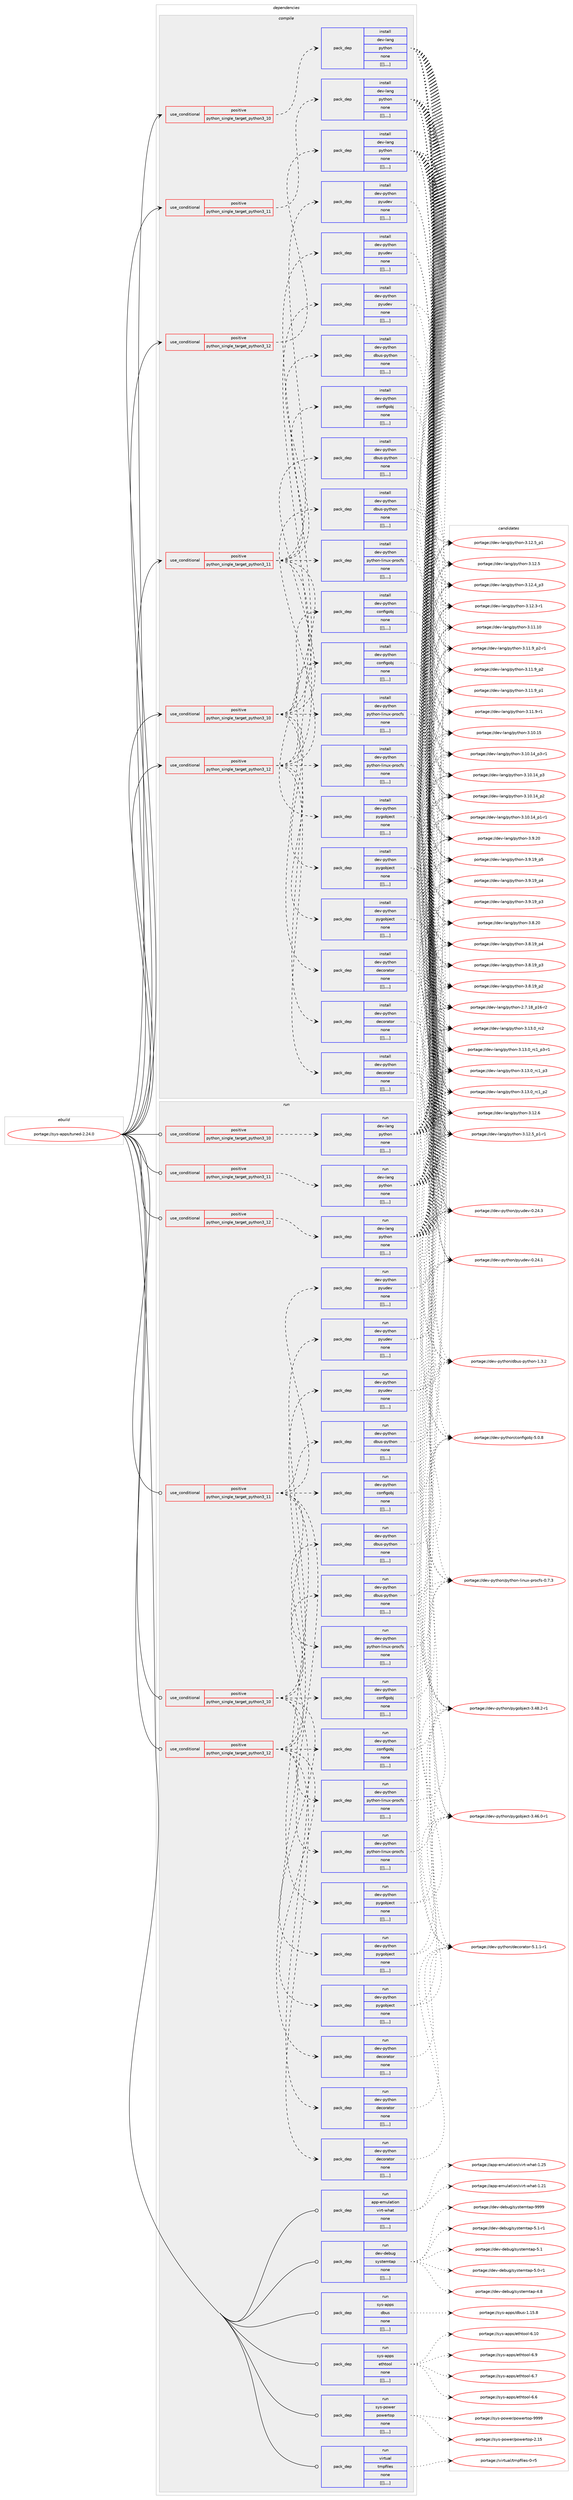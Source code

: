 digraph prolog {

# *************
# Graph options
# *************

newrank=true;
concentrate=true;
compound=true;
graph [rankdir=LR,fontname=Helvetica,fontsize=10,ranksep=1.5];#, ranksep=2.5, nodesep=0.2];
edge  [arrowhead=vee];
node  [fontname=Helvetica,fontsize=10];

# **********
# The ebuild
# **********

subgraph cluster_leftcol {
color=gray;
label=<<i>ebuild</i>>;
id [label="portage://sys-apps/tuned-2.24.0", color=red, width=4, href="../sys-apps/tuned-2.24.0.svg"];
}

# ****************
# The dependencies
# ****************

subgraph cluster_midcol {
color=gray;
label=<<i>dependencies</i>>;
subgraph cluster_compile {
fillcolor="#eeeeee";
style=filled;
label=<<i>compile</i>>;
subgraph cond116964 {
dependency442172 [label=<<TABLE BORDER="0" CELLBORDER="1" CELLSPACING="0" CELLPADDING="4"><TR><TD ROWSPAN="3" CELLPADDING="10">use_conditional</TD></TR><TR><TD>positive</TD></TR><TR><TD>python_single_target_python3_10</TD></TR></TABLE>>, shape=none, color=red];
subgraph pack322148 {
dependency442173 [label=<<TABLE BORDER="0" CELLBORDER="1" CELLSPACING="0" CELLPADDING="4" WIDTH="220"><TR><TD ROWSPAN="6" CELLPADDING="30">pack_dep</TD></TR><TR><TD WIDTH="110">install</TD></TR><TR><TD>dev-lang</TD></TR><TR><TD>python</TD></TR><TR><TD>none</TD></TR><TR><TD>[[],,,,]</TD></TR></TABLE>>, shape=none, color=blue];
}
dependency442172:e -> dependency442173:w [weight=20,style="dashed",arrowhead="vee"];
}
id:e -> dependency442172:w [weight=20,style="solid",arrowhead="vee"];
subgraph cond116965 {
dependency442174 [label=<<TABLE BORDER="0" CELLBORDER="1" CELLSPACING="0" CELLPADDING="4"><TR><TD ROWSPAN="3" CELLPADDING="10">use_conditional</TD></TR><TR><TD>positive</TD></TR><TR><TD>python_single_target_python3_10</TD></TR></TABLE>>, shape=none, color=red];
subgraph pack322149 {
dependency442175 [label=<<TABLE BORDER="0" CELLBORDER="1" CELLSPACING="0" CELLPADDING="4" WIDTH="220"><TR><TD ROWSPAN="6" CELLPADDING="30">pack_dep</TD></TR><TR><TD WIDTH="110">install</TD></TR><TR><TD>dev-python</TD></TR><TR><TD>configobj</TD></TR><TR><TD>none</TD></TR><TR><TD>[[],,,,]</TD></TR></TABLE>>, shape=none, color=blue];
}
dependency442174:e -> dependency442175:w [weight=20,style="dashed",arrowhead="vee"];
subgraph pack322150 {
dependency442176 [label=<<TABLE BORDER="0" CELLBORDER="1" CELLSPACING="0" CELLPADDING="4" WIDTH="220"><TR><TD ROWSPAN="6" CELLPADDING="30">pack_dep</TD></TR><TR><TD WIDTH="110">install</TD></TR><TR><TD>dev-python</TD></TR><TR><TD>dbus-python</TD></TR><TR><TD>none</TD></TR><TR><TD>[[],,,,]</TD></TR></TABLE>>, shape=none, color=blue];
}
dependency442174:e -> dependency442176:w [weight=20,style="dashed",arrowhead="vee"];
subgraph pack322151 {
dependency442177 [label=<<TABLE BORDER="0" CELLBORDER="1" CELLSPACING="0" CELLPADDING="4" WIDTH="220"><TR><TD ROWSPAN="6" CELLPADDING="30">pack_dep</TD></TR><TR><TD WIDTH="110">install</TD></TR><TR><TD>dev-python</TD></TR><TR><TD>decorator</TD></TR><TR><TD>none</TD></TR><TR><TD>[[],,,,]</TD></TR></TABLE>>, shape=none, color=blue];
}
dependency442174:e -> dependency442177:w [weight=20,style="dashed",arrowhead="vee"];
subgraph pack322152 {
dependency442178 [label=<<TABLE BORDER="0" CELLBORDER="1" CELLSPACING="0" CELLPADDING="4" WIDTH="220"><TR><TD ROWSPAN="6" CELLPADDING="30">pack_dep</TD></TR><TR><TD WIDTH="110">install</TD></TR><TR><TD>dev-python</TD></TR><TR><TD>pygobject</TD></TR><TR><TD>none</TD></TR><TR><TD>[[],,,,]</TD></TR></TABLE>>, shape=none, color=blue];
}
dependency442174:e -> dependency442178:w [weight=20,style="dashed",arrowhead="vee"];
subgraph pack322153 {
dependency442179 [label=<<TABLE BORDER="0" CELLBORDER="1" CELLSPACING="0" CELLPADDING="4" WIDTH="220"><TR><TD ROWSPAN="6" CELLPADDING="30">pack_dep</TD></TR><TR><TD WIDTH="110">install</TD></TR><TR><TD>dev-python</TD></TR><TR><TD>python-linux-procfs</TD></TR><TR><TD>none</TD></TR><TR><TD>[[],,,,]</TD></TR></TABLE>>, shape=none, color=blue];
}
dependency442174:e -> dependency442179:w [weight=20,style="dashed",arrowhead="vee"];
subgraph pack322154 {
dependency442180 [label=<<TABLE BORDER="0" CELLBORDER="1" CELLSPACING="0" CELLPADDING="4" WIDTH="220"><TR><TD ROWSPAN="6" CELLPADDING="30">pack_dep</TD></TR><TR><TD WIDTH="110">install</TD></TR><TR><TD>dev-python</TD></TR><TR><TD>pyudev</TD></TR><TR><TD>none</TD></TR><TR><TD>[[],,,,]</TD></TR></TABLE>>, shape=none, color=blue];
}
dependency442174:e -> dependency442180:w [weight=20,style="dashed",arrowhead="vee"];
}
id:e -> dependency442174:w [weight=20,style="solid",arrowhead="vee"];
subgraph cond116966 {
dependency442181 [label=<<TABLE BORDER="0" CELLBORDER="1" CELLSPACING="0" CELLPADDING="4"><TR><TD ROWSPAN="3" CELLPADDING="10">use_conditional</TD></TR><TR><TD>positive</TD></TR><TR><TD>python_single_target_python3_11</TD></TR></TABLE>>, shape=none, color=red];
subgraph pack322155 {
dependency442182 [label=<<TABLE BORDER="0" CELLBORDER="1" CELLSPACING="0" CELLPADDING="4" WIDTH="220"><TR><TD ROWSPAN="6" CELLPADDING="30">pack_dep</TD></TR><TR><TD WIDTH="110">install</TD></TR><TR><TD>dev-lang</TD></TR><TR><TD>python</TD></TR><TR><TD>none</TD></TR><TR><TD>[[],,,,]</TD></TR></TABLE>>, shape=none, color=blue];
}
dependency442181:e -> dependency442182:w [weight=20,style="dashed",arrowhead="vee"];
}
id:e -> dependency442181:w [weight=20,style="solid",arrowhead="vee"];
subgraph cond116967 {
dependency442183 [label=<<TABLE BORDER="0" CELLBORDER="1" CELLSPACING="0" CELLPADDING="4"><TR><TD ROWSPAN="3" CELLPADDING="10">use_conditional</TD></TR><TR><TD>positive</TD></TR><TR><TD>python_single_target_python3_11</TD></TR></TABLE>>, shape=none, color=red];
subgraph pack322156 {
dependency442184 [label=<<TABLE BORDER="0" CELLBORDER="1" CELLSPACING="0" CELLPADDING="4" WIDTH="220"><TR><TD ROWSPAN="6" CELLPADDING="30">pack_dep</TD></TR><TR><TD WIDTH="110">install</TD></TR><TR><TD>dev-python</TD></TR><TR><TD>configobj</TD></TR><TR><TD>none</TD></TR><TR><TD>[[],,,,]</TD></TR></TABLE>>, shape=none, color=blue];
}
dependency442183:e -> dependency442184:w [weight=20,style="dashed",arrowhead="vee"];
subgraph pack322157 {
dependency442185 [label=<<TABLE BORDER="0" CELLBORDER="1" CELLSPACING="0" CELLPADDING="4" WIDTH="220"><TR><TD ROWSPAN="6" CELLPADDING="30">pack_dep</TD></TR><TR><TD WIDTH="110">install</TD></TR><TR><TD>dev-python</TD></TR><TR><TD>dbus-python</TD></TR><TR><TD>none</TD></TR><TR><TD>[[],,,,]</TD></TR></TABLE>>, shape=none, color=blue];
}
dependency442183:e -> dependency442185:w [weight=20,style="dashed",arrowhead="vee"];
subgraph pack322158 {
dependency442186 [label=<<TABLE BORDER="0" CELLBORDER="1" CELLSPACING="0" CELLPADDING="4" WIDTH="220"><TR><TD ROWSPAN="6" CELLPADDING="30">pack_dep</TD></TR><TR><TD WIDTH="110">install</TD></TR><TR><TD>dev-python</TD></TR><TR><TD>decorator</TD></TR><TR><TD>none</TD></TR><TR><TD>[[],,,,]</TD></TR></TABLE>>, shape=none, color=blue];
}
dependency442183:e -> dependency442186:w [weight=20,style="dashed",arrowhead="vee"];
subgraph pack322159 {
dependency442187 [label=<<TABLE BORDER="0" CELLBORDER="1" CELLSPACING="0" CELLPADDING="4" WIDTH="220"><TR><TD ROWSPAN="6" CELLPADDING="30">pack_dep</TD></TR><TR><TD WIDTH="110">install</TD></TR><TR><TD>dev-python</TD></TR><TR><TD>pygobject</TD></TR><TR><TD>none</TD></TR><TR><TD>[[],,,,]</TD></TR></TABLE>>, shape=none, color=blue];
}
dependency442183:e -> dependency442187:w [weight=20,style="dashed",arrowhead="vee"];
subgraph pack322160 {
dependency442188 [label=<<TABLE BORDER="0" CELLBORDER="1" CELLSPACING="0" CELLPADDING="4" WIDTH="220"><TR><TD ROWSPAN="6" CELLPADDING="30">pack_dep</TD></TR><TR><TD WIDTH="110">install</TD></TR><TR><TD>dev-python</TD></TR><TR><TD>python-linux-procfs</TD></TR><TR><TD>none</TD></TR><TR><TD>[[],,,,]</TD></TR></TABLE>>, shape=none, color=blue];
}
dependency442183:e -> dependency442188:w [weight=20,style="dashed",arrowhead="vee"];
subgraph pack322161 {
dependency442189 [label=<<TABLE BORDER="0" CELLBORDER="1" CELLSPACING="0" CELLPADDING="4" WIDTH="220"><TR><TD ROWSPAN="6" CELLPADDING="30">pack_dep</TD></TR><TR><TD WIDTH="110">install</TD></TR><TR><TD>dev-python</TD></TR><TR><TD>pyudev</TD></TR><TR><TD>none</TD></TR><TR><TD>[[],,,,]</TD></TR></TABLE>>, shape=none, color=blue];
}
dependency442183:e -> dependency442189:w [weight=20,style="dashed",arrowhead="vee"];
}
id:e -> dependency442183:w [weight=20,style="solid",arrowhead="vee"];
subgraph cond116968 {
dependency442190 [label=<<TABLE BORDER="0" CELLBORDER="1" CELLSPACING="0" CELLPADDING="4"><TR><TD ROWSPAN="3" CELLPADDING="10">use_conditional</TD></TR><TR><TD>positive</TD></TR><TR><TD>python_single_target_python3_12</TD></TR></TABLE>>, shape=none, color=red];
subgraph pack322162 {
dependency442191 [label=<<TABLE BORDER="0" CELLBORDER="1" CELLSPACING="0" CELLPADDING="4" WIDTH="220"><TR><TD ROWSPAN="6" CELLPADDING="30">pack_dep</TD></TR><TR><TD WIDTH="110">install</TD></TR><TR><TD>dev-lang</TD></TR><TR><TD>python</TD></TR><TR><TD>none</TD></TR><TR><TD>[[],,,,]</TD></TR></TABLE>>, shape=none, color=blue];
}
dependency442190:e -> dependency442191:w [weight=20,style="dashed",arrowhead="vee"];
}
id:e -> dependency442190:w [weight=20,style="solid",arrowhead="vee"];
subgraph cond116969 {
dependency442192 [label=<<TABLE BORDER="0" CELLBORDER="1" CELLSPACING="0" CELLPADDING="4"><TR><TD ROWSPAN="3" CELLPADDING="10">use_conditional</TD></TR><TR><TD>positive</TD></TR><TR><TD>python_single_target_python3_12</TD></TR></TABLE>>, shape=none, color=red];
subgraph pack322163 {
dependency442193 [label=<<TABLE BORDER="0" CELLBORDER="1" CELLSPACING="0" CELLPADDING="4" WIDTH="220"><TR><TD ROWSPAN="6" CELLPADDING="30">pack_dep</TD></TR><TR><TD WIDTH="110">install</TD></TR><TR><TD>dev-python</TD></TR><TR><TD>configobj</TD></TR><TR><TD>none</TD></TR><TR><TD>[[],,,,]</TD></TR></TABLE>>, shape=none, color=blue];
}
dependency442192:e -> dependency442193:w [weight=20,style="dashed",arrowhead="vee"];
subgraph pack322164 {
dependency442194 [label=<<TABLE BORDER="0" CELLBORDER="1" CELLSPACING="0" CELLPADDING="4" WIDTH="220"><TR><TD ROWSPAN="6" CELLPADDING="30">pack_dep</TD></TR><TR><TD WIDTH="110">install</TD></TR><TR><TD>dev-python</TD></TR><TR><TD>dbus-python</TD></TR><TR><TD>none</TD></TR><TR><TD>[[],,,,]</TD></TR></TABLE>>, shape=none, color=blue];
}
dependency442192:e -> dependency442194:w [weight=20,style="dashed",arrowhead="vee"];
subgraph pack322165 {
dependency442195 [label=<<TABLE BORDER="0" CELLBORDER="1" CELLSPACING="0" CELLPADDING="4" WIDTH="220"><TR><TD ROWSPAN="6" CELLPADDING="30">pack_dep</TD></TR><TR><TD WIDTH="110">install</TD></TR><TR><TD>dev-python</TD></TR><TR><TD>decorator</TD></TR><TR><TD>none</TD></TR><TR><TD>[[],,,,]</TD></TR></TABLE>>, shape=none, color=blue];
}
dependency442192:e -> dependency442195:w [weight=20,style="dashed",arrowhead="vee"];
subgraph pack322166 {
dependency442196 [label=<<TABLE BORDER="0" CELLBORDER="1" CELLSPACING="0" CELLPADDING="4" WIDTH="220"><TR><TD ROWSPAN="6" CELLPADDING="30">pack_dep</TD></TR><TR><TD WIDTH="110">install</TD></TR><TR><TD>dev-python</TD></TR><TR><TD>pygobject</TD></TR><TR><TD>none</TD></TR><TR><TD>[[],,,,]</TD></TR></TABLE>>, shape=none, color=blue];
}
dependency442192:e -> dependency442196:w [weight=20,style="dashed",arrowhead="vee"];
subgraph pack322167 {
dependency442197 [label=<<TABLE BORDER="0" CELLBORDER="1" CELLSPACING="0" CELLPADDING="4" WIDTH="220"><TR><TD ROWSPAN="6" CELLPADDING="30">pack_dep</TD></TR><TR><TD WIDTH="110">install</TD></TR><TR><TD>dev-python</TD></TR><TR><TD>python-linux-procfs</TD></TR><TR><TD>none</TD></TR><TR><TD>[[],,,,]</TD></TR></TABLE>>, shape=none, color=blue];
}
dependency442192:e -> dependency442197:w [weight=20,style="dashed",arrowhead="vee"];
subgraph pack322168 {
dependency442198 [label=<<TABLE BORDER="0" CELLBORDER="1" CELLSPACING="0" CELLPADDING="4" WIDTH="220"><TR><TD ROWSPAN="6" CELLPADDING="30">pack_dep</TD></TR><TR><TD WIDTH="110">install</TD></TR><TR><TD>dev-python</TD></TR><TR><TD>pyudev</TD></TR><TR><TD>none</TD></TR><TR><TD>[[],,,,]</TD></TR></TABLE>>, shape=none, color=blue];
}
dependency442192:e -> dependency442198:w [weight=20,style="dashed",arrowhead="vee"];
}
id:e -> dependency442192:w [weight=20,style="solid",arrowhead="vee"];
}
subgraph cluster_compileandrun {
fillcolor="#eeeeee";
style=filled;
label=<<i>compile and run</i>>;
}
subgraph cluster_run {
fillcolor="#eeeeee";
style=filled;
label=<<i>run</i>>;
subgraph cond116970 {
dependency442199 [label=<<TABLE BORDER="0" CELLBORDER="1" CELLSPACING="0" CELLPADDING="4"><TR><TD ROWSPAN="3" CELLPADDING="10">use_conditional</TD></TR><TR><TD>positive</TD></TR><TR><TD>python_single_target_python3_10</TD></TR></TABLE>>, shape=none, color=red];
subgraph pack322169 {
dependency442200 [label=<<TABLE BORDER="0" CELLBORDER="1" CELLSPACING="0" CELLPADDING="4" WIDTH="220"><TR><TD ROWSPAN="6" CELLPADDING="30">pack_dep</TD></TR><TR><TD WIDTH="110">run</TD></TR><TR><TD>dev-lang</TD></TR><TR><TD>python</TD></TR><TR><TD>none</TD></TR><TR><TD>[[],,,,]</TD></TR></TABLE>>, shape=none, color=blue];
}
dependency442199:e -> dependency442200:w [weight=20,style="dashed",arrowhead="vee"];
}
id:e -> dependency442199:w [weight=20,style="solid",arrowhead="odot"];
subgraph cond116971 {
dependency442201 [label=<<TABLE BORDER="0" CELLBORDER="1" CELLSPACING="0" CELLPADDING="4"><TR><TD ROWSPAN="3" CELLPADDING="10">use_conditional</TD></TR><TR><TD>positive</TD></TR><TR><TD>python_single_target_python3_10</TD></TR></TABLE>>, shape=none, color=red];
subgraph pack322170 {
dependency442202 [label=<<TABLE BORDER="0" CELLBORDER="1" CELLSPACING="0" CELLPADDING="4" WIDTH="220"><TR><TD ROWSPAN="6" CELLPADDING="30">pack_dep</TD></TR><TR><TD WIDTH="110">run</TD></TR><TR><TD>dev-python</TD></TR><TR><TD>configobj</TD></TR><TR><TD>none</TD></TR><TR><TD>[[],,,,]</TD></TR></TABLE>>, shape=none, color=blue];
}
dependency442201:e -> dependency442202:w [weight=20,style="dashed",arrowhead="vee"];
subgraph pack322171 {
dependency442203 [label=<<TABLE BORDER="0" CELLBORDER="1" CELLSPACING="0" CELLPADDING="4" WIDTH="220"><TR><TD ROWSPAN="6" CELLPADDING="30">pack_dep</TD></TR><TR><TD WIDTH="110">run</TD></TR><TR><TD>dev-python</TD></TR><TR><TD>dbus-python</TD></TR><TR><TD>none</TD></TR><TR><TD>[[],,,,]</TD></TR></TABLE>>, shape=none, color=blue];
}
dependency442201:e -> dependency442203:w [weight=20,style="dashed",arrowhead="vee"];
subgraph pack322172 {
dependency442204 [label=<<TABLE BORDER="0" CELLBORDER="1" CELLSPACING="0" CELLPADDING="4" WIDTH="220"><TR><TD ROWSPAN="6" CELLPADDING="30">pack_dep</TD></TR><TR><TD WIDTH="110">run</TD></TR><TR><TD>dev-python</TD></TR><TR><TD>decorator</TD></TR><TR><TD>none</TD></TR><TR><TD>[[],,,,]</TD></TR></TABLE>>, shape=none, color=blue];
}
dependency442201:e -> dependency442204:w [weight=20,style="dashed",arrowhead="vee"];
subgraph pack322173 {
dependency442205 [label=<<TABLE BORDER="0" CELLBORDER="1" CELLSPACING="0" CELLPADDING="4" WIDTH="220"><TR><TD ROWSPAN="6" CELLPADDING="30">pack_dep</TD></TR><TR><TD WIDTH="110">run</TD></TR><TR><TD>dev-python</TD></TR><TR><TD>pygobject</TD></TR><TR><TD>none</TD></TR><TR><TD>[[],,,,]</TD></TR></TABLE>>, shape=none, color=blue];
}
dependency442201:e -> dependency442205:w [weight=20,style="dashed",arrowhead="vee"];
subgraph pack322174 {
dependency442206 [label=<<TABLE BORDER="0" CELLBORDER="1" CELLSPACING="0" CELLPADDING="4" WIDTH="220"><TR><TD ROWSPAN="6" CELLPADDING="30">pack_dep</TD></TR><TR><TD WIDTH="110">run</TD></TR><TR><TD>dev-python</TD></TR><TR><TD>python-linux-procfs</TD></TR><TR><TD>none</TD></TR><TR><TD>[[],,,,]</TD></TR></TABLE>>, shape=none, color=blue];
}
dependency442201:e -> dependency442206:w [weight=20,style="dashed",arrowhead="vee"];
subgraph pack322175 {
dependency442207 [label=<<TABLE BORDER="0" CELLBORDER="1" CELLSPACING="0" CELLPADDING="4" WIDTH="220"><TR><TD ROWSPAN="6" CELLPADDING="30">pack_dep</TD></TR><TR><TD WIDTH="110">run</TD></TR><TR><TD>dev-python</TD></TR><TR><TD>pyudev</TD></TR><TR><TD>none</TD></TR><TR><TD>[[],,,,]</TD></TR></TABLE>>, shape=none, color=blue];
}
dependency442201:e -> dependency442207:w [weight=20,style="dashed",arrowhead="vee"];
}
id:e -> dependency442201:w [weight=20,style="solid",arrowhead="odot"];
subgraph cond116972 {
dependency442208 [label=<<TABLE BORDER="0" CELLBORDER="1" CELLSPACING="0" CELLPADDING="4"><TR><TD ROWSPAN="3" CELLPADDING="10">use_conditional</TD></TR><TR><TD>positive</TD></TR><TR><TD>python_single_target_python3_11</TD></TR></TABLE>>, shape=none, color=red];
subgraph pack322176 {
dependency442209 [label=<<TABLE BORDER="0" CELLBORDER="1" CELLSPACING="0" CELLPADDING="4" WIDTH="220"><TR><TD ROWSPAN="6" CELLPADDING="30">pack_dep</TD></TR><TR><TD WIDTH="110">run</TD></TR><TR><TD>dev-lang</TD></TR><TR><TD>python</TD></TR><TR><TD>none</TD></TR><TR><TD>[[],,,,]</TD></TR></TABLE>>, shape=none, color=blue];
}
dependency442208:e -> dependency442209:w [weight=20,style="dashed",arrowhead="vee"];
}
id:e -> dependency442208:w [weight=20,style="solid",arrowhead="odot"];
subgraph cond116973 {
dependency442210 [label=<<TABLE BORDER="0" CELLBORDER="1" CELLSPACING="0" CELLPADDING="4"><TR><TD ROWSPAN="3" CELLPADDING="10">use_conditional</TD></TR><TR><TD>positive</TD></TR><TR><TD>python_single_target_python3_11</TD></TR></TABLE>>, shape=none, color=red];
subgraph pack322177 {
dependency442211 [label=<<TABLE BORDER="0" CELLBORDER="1" CELLSPACING="0" CELLPADDING="4" WIDTH="220"><TR><TD ROWSPAN="6" CELLPADDING="30">pack_dep</TD></TR><TR><TD WIDTH="110">run</TD></TR><TR><TD>dev-python</TD></TR><TR><TD>configobj</TD></TR><TR><TD>none</TD></TR><TR><TD>[[],,,,]</TD></TR></TABLE>>, shape=none, color=blue];
}
dependency442210:e -> dependency442211:w [weight=20,style="dashed",arrowhead="vee"];
subgraph pack322178 {
dependency442212 [label=<<TABLE BORDER="0" CELLBORDER="1" CELLSPACING="0" CELLPADDING="4" WIDTH="220"><TR><TD ROWSPAN="6" CELLPADDING="30">pack_dep</TD></TR><TR><TD WIDTH="110">run</TD></TR><TR><TD>dev-python</TD></TR><TR><TD>dbus-python</TD></TR><TR><TD>none</TD></TR><TR><TD>[[],,,,]</TD></TR></TABLE>>, shape=none, color=blue];
}
dependency442210:e -> dependency442212:w [weight=20,style="dashed",arrowhead="vee"];
subgraph pack322179 {
dependency442213 [label=<<TABLE BORDER="0" CELLBORDER="1" CELLSPACING="0" CELLPADDING="4" WIDTH="220"><TR><TD ROWSPAN="6" CELLPADDING="30">pack_dep</TD></TR><TR><TD WIDTH="110">run</TD></TR><TR><TD>dev-python</TD></TR><TR><TD>decorator</TD></TR><TR><TD>none</TD></TR><TR><TD>[[],,,,]</TD></TR></TABLE>>, shape=none, color=blue];
}
dependency442210:e -> dependency442213:w [weight=20,style="dashed",arrowhead="vee"];
subgraph pack322180 {
dependency442214 [label=<<TABLE BORDER="0" CELLBORDER="1" CELLSPACING="0" CELLPADDING="4" WIDTH="220"><TR><TD ROWSPAN="6" CELLPADDING="30">pack_dep</TD></TR><TR><TD WIDTH="110">run</TD></TR><TR><TD>dev-python</TD></TR><TR><TD>pygobject</TD></TR><TR><TD>none</TD></TR><TR><TD>[[],,,,]</TD></TR></TABLE>>, shape=none, color=blue];
}
dependency442210:e -> dependency442214:w [weight=20,style="dashed",arrowhead="vee"];
subgraph pack322181 {
dependency442215 [label=<<TABLE BORDER="0" CELLBORDER="1" CELLSPACING="0" CELLPADDING="4" WIDTH="220"><TR><TD ROWSPAN="6" CELLPADDING="30">pack_dep</TD></TR><TR><TD WIDTH="110">run</TD></TR><TR><TD>dev-python</TD></TR><TR><TD>python-linux-procfs</TD></TR><TR><TD>none</TD></TR><TR><TD>[[],,,,]</TD></TR></TABLE>>, shape=none, color=blue];
}
dependency442210:e -> dependency442215:w [weight=20,style="dashed",arrowhead="vee"];
subgraph pack322182 {
dependency442216 [label=<<TABLE BORDER="0" CELLBORDER="1" CELLSPACING="0" CELLPADDING="4" WIDTH="220"><TR><TD ROWSPAN="6" CELLPADDING="30">pack_dep</TD></TR><TR><TD WIDTH="110">run</TD></TR><TR><TD>dev-python</TD></TR><TR><TD>pyudev</TD></TR><TR><TD>none</TD></TR><TR><TD>[[],,,,]</TD></TR></TABLE>>, shape=none, color=blue];
}
dependency442210:e -> dependency442216:w [weight=20,style="dashed",arrowhead="vee"];
}
id:e -> dependency442210:w [weight=20,style="solid",arrowhead="odot"];
subgraph cond116974 {
dependency442217 [label=<<TABLE BORDER="0" CELLBORDER="1" CELLSPACING="0" CELLPADDING="4"><TR><TD ROWSPAN="3" CELLPADDING="10">use_conditional</TD></TR><TR><TD>positive</TD></TR><TR><TD>python_single_target_python3_12</TD></TR></TABLE>>, shape=none, color=red];
subgraph pack322183 {
dependency442218 [label=<<TABLE BORDER="0" CELLBORDER="1" CELLSPACING="0" CELLPADDING="4" WIDTH="220"><TR><TD ROWSPAN="6" CELLPADDING="30">pack_dep</TD></TR><TR><TD WIDTH="110">run</TD></TR><TR><TD>dev-lang</TD></TR><TR><TD>python</TD></TR><TR><TD>none</TD></TR><TR><TD>[[],,,,]</TD></TR></TABLE>>, shape=none, color=blue];
}
dependency442217:e -> dependency442218:w [weight=20,style="dashed",arrowhead="vee"];
}
id:e -> dependency442217:w [weight=20,style="solid",arrowhead="odot"];
subgraph cond116975 {
dependency442219 [label=<<TABLE BORDER="0" CELLBORDER="1" CELLSPACING="0" CELLPADDING="4"><TR><TD ROWSPAN="3" CELLPADDING="10">use_conditional</TD></TR><TR><TD>positive</TD></TR><TR><TD>python_single_target_python3_12</TD></TR></TABLE>>, shape=none, color=red];
subgraph pack322184 {
dependency442220 [label=<<TABLE BORDER="0" CELLBORDER="1" CELLSPACING="0" CELLPADDING="4" WIDTH="220"><TR><TD ROWSPAN="6" CELLPADDING="30">pack_dep</TD></TR><TR><TD WIDTH="110">run</TD></TR><TR><TD>dev-python</TD></TR><TR><TD>configobj</TD></TR><TR><TD>none</TD></TR><TR><TD>[[],,,,]</TD></TR></TABLE>>, shape=none, color=blue];
}
dependency442219:e -> dependency442220:w [weight=20,style="dashed",arrowhead="vee"];
subgraph pack322185 {
dependency442221 [label=<<TABLE BORDER="0" CELLBORDER="1" CELLSPACING="0" CELLPADDING="4" WIDTH="220"><TR><TD ROWSPAN="6" CELLPADDING="30">pack_dep</TD></TR><TR><TD WIDTH="110">run</TD></TR><TR><TD>dev-python</TD></TR><TR><TD>dbus-python</TD></TR><TR><TD>none</TD></TR><TR><TD>[[],,,,]</TD></TR></TABLE>>, shape=none, color=blue];
}
dependency442219:e -> dependency442221:w [weight=20,style="dashed",arrowhead="vee"];
subgraph pack322186 {
dependency442222 [label=<<TABLE BORDER="0" CELLBORDER="1" CELLSPACING="0" CELLPADDING="4" WIDTH="220"><TR><TD ROWSPAN="6" CELLPADDING="30">pack_dep</TD></TR><TR><TD WIDTH="110">run</TD></TR><TR><TD>dev-python</TD></TR><TR><TD>decorator</TD></TR><TR><TD>none</TD></TR><TR><TD>[[],,,,]</TD></TR></TABLE>>, shape=none, color=blue];
}
dependency442219:e -> dependency442222:w [weight=20,style="dashed",arrowhead="vee"];
subgraph pack322187 {
dependency442223 [label=<<TABLE BORDER="0" CELLBORDER="1" CELLSPACING="0" CELLPADDING="4" WIDTH="220"><TR><TD ROWSPAN="6" CELLPADDING="30">pack_dep</TD></TR><TR><TD WIDTH="110">run</TD></TR><TR><TD>dev-python</TD></TR><TR><TD>pygobject</TD></TR><TR><TD>none</TD></TR><TR><TD>[[],,,,]</TD></TR></TABLE>>, shape=none, color=blue];
}
dependency442219:e -> dependency442223:w [weight=20,style="dashed",arrowhead="vee"];
subgraph pack322188 {
dependency442224 [label=<<TABLE BORDER="0" CELLBORDER="1" CELLSPACING="0" CELLPADDING="4" WIDTH="220"><TR><TD ROWSPAN="6" CELLPADDING="30">pack_dep</TD></TR><TR><TD WIDTH="110">run</TD></TR><TR><TD>dev-python</TD></TR><TR><TD>python-linux-procfs</TD></TR><TR><TD>none</TD></TR><TR><TD>[[],,,,]</TD></TR></TABLE>>, shape=none, color=blue];
}
dependency442219:e -> dependency442224:w [weight=20,style="dashed",arrowhead="vee"];
subgraph pack322189 {
dependency442225 [label=<<TABLE BORDER="0" CELLBORDER="1" CELLSPACING="0" CELLPADDING="4" WIDTH="220"><TR><TD ROWSPAN="6" CELLPADDING="30">pack_dep</TD></TR><TR><TD WIDTH="110">run</TD></TR><TR><TD>dev-python</TD></TR><TR><TD>pyudev</TD></TR><TR><TD>none</TD></TR><TR><TD>[[],,,,]</TD></TR></TABLE>>, shape=none, color=blue];
}
dependency442219:e -> dependency442225:w [weight=20,style="dashed",arrowhead="vee"];
}
id:e -> dependency442219:w [weight=20,style="solid",arrowhead="odot"];
subgraph pack322190 {
dependency442226 [label=<<TABLE BORDER="0" CELLBORDER="1" CELLSPACING="0" CELLPADDING="4" WIDTH="220"><TR><TD ROWSPAN="6" CELLPADDING="30">pack_dep</TD></TR><TR><TD WIDTH="110">run</TD></TR><TR><TD>app-emulation</TD></TR><TR><TD>virt-what</TD></TR><TR><TD>none</TD></TR><TR><TD>[[],,,,]</TD></TR></TABLE>>, shape=none, color=blue];
}
id:e -> dependency442226:w [weight=20,style="solid",arrowhead="odot"];
subgraph pack322191 {
dependency442227 [label=<<TABLE BORDER="0" CELLBORDER="1" CELLSPACING="0" CELLPADDING="4" WIDTH="220"><TR><TD ROWSPAN="6" CELLPADDING="30">pack_dep</TD></TR><TR><TD WIDTH="110">run</TD></TR><TR><TD>dev-debug</TD></TR><TR><TD>systemtap</TD></TR><TR><TD>none</TD></TR><TR><TD>[[],,,,]</TD></TR></TABLE>>, shape=none, color=blue];
}
id:e -> dependency442227:w [weight=20,style="solid",arrowhead="odot"];
subgraph pack322192 {
dependency442228 [label=<<TABLE BORDER="0" CELLBORDER="1" CELLSPACING="0" CELLPADDING="4" WIDTH="220"><TR><TD ROWSPAN="6" CELLPADDING="30">pack_dep</TD></TR><TR><TD WIDTH="110">run</TD></TR><TR><TD>sys-apps</TD></TR><TR><TD>dbus</TD></TR><TR><TD>none</TD></TR><TR><TD>[[],,,,]</TD></TR></TABLE>>, shape=none, color=blue];
}
id:e -> dependency442228:w [weight=20,style="solid",arrowhead="odot"];
subgraph pack322193 {
dependency442229 [label=<<TABLE BORDER="0" CELLBORDER="1" CELLSPACING="0" CELLPADDING="4" WIDTH="220"><TR><TD ROWSPAN="6" CELLPADDING="30">pack_dep</TD></TR><TR><TD WIDTH="110">run</TD></TR><TR><TD>sys-apps</TD></TR><TR><TD>ethtool</TD></TR><TR><TD>none</TD></TR><TR><TD>[[],,,,]</TD></TR></TABLE>>, shape=none, color=blue];
}
id:e -> dependency442229:w [weight=20,style="solid",arrowhead="odot"];
subgraph pack322194 {
dependency442230 [label=<<TABLE BORDER="0" CELLBORDER="1" CELLSPACING="0" CELLPADDING="4" WIDTH="220"><TR><TD ROWSPAN="6" CELLPADDING="30">pack_dep</TD></TR><TR><TD WIDTH="110">run</TD></TR><TR><TD>sys-power</TD></TR><TR><TD>powertop</TD></TR><TR><TD>none</TD></TR><TR><TD>[[],,,,]</TD></TR></TABLE>>, shape=none, color=blue];
}
id:e -> dependency442230:w [weight=20,style="solid",arrowhead="odot"];
subgraph pack322195 {
dependency442231 [label=<<TABLE BORDER="0" CELLBORDER="1" CELLSPACING="0" CELLPADDING="4" WIDTH="220"><TR><TD ROWSPAN="6" CELLPADDING="30">pack_dep</TD></TR><TR><TD WIDTH="110">run</TD></TR><TR><TD>virtual</TD></TR><TR><TD>tmpfiles</TD></TR><TR><TD>none</TD></TR><TR><TD>[[],,,,]</TD></TR></TABLE>>, shape=none, color=blue];
}
id:e -> dependency442231:w [weight=20,style="solid",arrowhead="odot"];
}
}

# **************
# The candidates
# **************

subgraph cluster_choices {
rank=same;
color=gray;
label=<<i>candidates</i>>;

subgraph choice322148 {
color=black;
nodesep=1;
choice10010111845108971101034711212111610411111045514649514648951149950 [label="portage://dev-lang/python-3.13.0_rc2", color=red, width=4,href="../dev-lang/python-3.13.0_rc2.svg"];
choice1001011184510897110103471121211161041111104551464951464895114994995112514511449 [label="portage://dev-lang/python-3.13.0_rc1_p3-r1", color=red, width=4,href="../dev-lang/python-3.13.0_rc1_p3-r1.svg"];
choice100101118451089711010347112121116104111110455146495146489511499499511251 [label="portage://dev-lang/python-3.13.0_rc1_p3", color=red, width=4,href="../dev-lang/python-3.13.0_rc1_p3.svg"];
choice100101118451089711010347112121116104111110455146495146489511499499511250 [label="portage://dev-lang/python-3.13.0_rc1_p2", color=red, width=4,href="../dev-lang/python-3.13.0_rc1_p2.svg"];
choice10010111845108971101034711212111610411111045514649504654 [label="portage://dev-lang/python-3.12.6", color=red, width=4,href="../dev-lang/python-3.12.6.svg"];
choice1001011184510897110103471121211161041111104551464950465395112494511449 [label="portage://dev-lang/python-3.12.5_p1-r1", color=red, width=4,href="../dev-lang/python-3.12.5_p1-r1.svg"];
choice100101118451089711010347112121116104111110455146495046539511249 [label="portage://dev-lang/python-3.12.5_p1", color=red, width=4,href="../dev-lang/python-3.12.5_p1.svg"];
choice10010111845108971101034711212111610411111045514649504653 [label="portage://dev-lang/python-3.12.5", color=red, width=4,href="../dev-lang/python-3.12.5.svg"];
choice100101118451089711010347112121116104111110455146495046529511251 [label="portage://dev-lang/python-3.12.4_p3", color=red, width=4,href="../dev-lang/python-3.12.4_p3.svg"];
choice100101118451089711010347112121116104111110455146495046514511449 [label="portage://dev-lang/python-3.12.3-r1", color=red, width=4,href="../dev-lang/python-3.12.3-r1.svg"];
choice1001011184510897110103471121211161041111104551464949464948 [label="portage://dev-lang/python-3.11.10", color=red, width=4,href="../dev-lang/python-3.11.10.svg"];
choice1001011184510897110103471121211161041111104551464949465795112504511449 [label="portage://dev-lang/python-3.11.9_p2-r1", color=red, width=4,href="../dev-lang/python-3.11.9_p2-r1.svg"];
choice100101118451089711010347112121116104111110455146494946579511250 [label="portage://dev-lang/python-3.11.9_p2", color=red, width=4,href="../dev-lang/python-3.11.9_p2.svg"];
choice100101118451089711010347112121116104111110455146494946579511249 [label="portage://dev-lang/python-3.11.9_p1", color=red, width=4,href="../dev-lang/python-3.11.9_p1.svg"];
choice100101118451089711010347112121116104111110455146494946574511449 [label="portage://dev-lang/python-3.11.9-r1", color=red, width=4,href="../dev-lang/python-3.11.9-r1.svg"];
choice1001011184510897110103471121211161041111104551464948464953 [label="portage://dev-lang/python-3.10.15", color=red, width=4,href="../dev-lang/python-3.10.15.svg"];
choice100101118451089711010347112121116104111110455146494846495295112514511449 [label="portage://dev-lang/python-3.10.14_p3-r1", color=red, width=4,href="../dev-lang/python-3.10.14_p3-r1.svg"];
choice10010111845108971101034711212111610411111045514649484649529511251 [label="portage://dev-lang/python-3.10.14_p3", color=red, width=4,href="../dev-lang/python-3.10.14_p3.svg"];
choice10010111845108971101034711212111610411111045514649484649529511250 [label="portage://dev-lang/python-3.10.14_p2", color=red, width=4,href="../dev-lang/python-3.10.14_p2.svg"];
choice100101118451089711010347112121116104111110455146494846495295112494511449 [label="portage://dev-lang/python-3.10.14_p1-r1", color=red, width=4,href="../dev-lang/python-3.10.14_p1-r1.svg"];
choice10010111845108971101034711212111610411111045514657465048 [label="portage://dev-lang/python-3.9.20", color=red, width=4,href="../dev-lang/python-3.9.20.svg"];
choice100101118451089711010347112121116104111110455146574649579511253 [label="portage://dev-lang/python-3.9.19_p5", color=red, width=4,href="../dev-lang/python-3.9.19_p5.svg"];
choice100101118451089711010347112121116104111110455146574649579511252 [label="portage://dev-lang/python-3.9.19_p4", color=red, width=4,href="../dev-lang/python-3.9.19_p4.svg"];
choice100101118451089711010347112121116104111110455146574649579511251 [label="portage://dev-lang/python-3.9.19_p3", color=red, width=4,href="../dev-lang/python-3.9.19_p3.svg"];
choice10010111845108971101034711212111610411111045514656465048 [label="portage://dev-lang/python-3.8.20", color=red, width=4,href="../dev-lang/python-3.8.20.svg"];
choice100101118451089711010347112121116104111110455146564649579511252 [label="portage://dev-lang/python-3.8.19_p4", color=red, width=4,href="../dev-lang/python-3.8.19_p4.svg"];
choice100101118451089711010347112121116104111110455146564649579511251 [label="portage://dev-lang/python-3.8.19_p3", color=red, width=4,href="../dev-lang/python-3.8.19_p3.svg"];
choice100101118451089711010347112121116104111110455146564649579511250 [label="portage://dev-lang/python-3.8.19_p2", color=red, width=4,href="../dev-lang/python-3.8.19_p2.svg"];
choice100101118451089711010347112121116104111110455046554649569511249544511450 [label="portage://dev-lang/python-2.7.18_p16-r2", color=red, width=4,href="../dev-lang/python-2.7.18_p16-r2.svg"];
dependency442173:e -> choice10010111845108971101034711212111610411111045514649514648951149950:w [style=dotted,weight="100"];
dependency442173:e -> choice1001011184510897110103471121211161041111104551464951464895114994995112514511449:w [style=dotted,weight="100"];
dependency442173:e -> choice100101118451089711010347112121116104111110455146495146489511499499511251:w [style=dotted,weight="100"];
dependency442173:e -> choice100101118451089711010347112121116104111110455146495146489511499499511250:w [style=dotted,weight="100"];
dependency442173:e -> choice10010111845108971101034711212111610411111045514649504654:w [style=dotted,weight="100"];
dependency442173:e -> choice1001011184510897110103471121211161041111104551464950465395112494511449:w [style=dotted,weight="100"];
dependency442173:e -> choice100101118451089711010347112121116104111110455146495046539511249:w [style=dotted,weight="100"];
dependency442173:e -> choice10010111845108971101034711212111610411111045514649504653:w [style=dotted,weight="100"];
dependency442173:e -> choice100101118451089711010347112121116104111110455146495046529511251:w [style=dotted,weight="100"];
dependency442173:e -> choice100101118451089711010347112121116104111110455146495046514511449:w [style=dotted,weight="100"];
dependency442173:e -> choice1001011184510897110103471121211161041111104551464949464948:w [style=dotted,weight="100"];
dependency442173:e -> choice1001011184510897110103471121211161041111104551464949465795112504511449:w [style=dotted,weight="100"];
dependency442173:e -> choice100101118451089711010347112121116104111110455146494946579511250:w [style=dotted,weight="100"];
dependency442173:e -> choice100101118451089711010347112121116104111110455146494946579511249:w [style=dotted,weight="100"];
dependency442173:e -> choice100101118451089711010347112121116104111110455146494946574511449:w [style=dotted,weight="100"];
dependency442173:e -> choice1001011184510897110103471121211161041111104551464948464953:w [style=dotted,weight="100"];
dependency442173:e -> choice100101118451089711010347112121116104111110455146494846495295112514511449:w [style=dotted,weight="100"];
dependency442173:e -> choice10010111845108971101034711212111610411111045514649484649529511251:w [style=dotted,weight="100"];
dependency442173:e -> choice10010111845108971101034711212111610411111045514649484649529511250:w [style=dotted,weight="100"];
dependency442173:e -> choice100101118451089711010347112121116104111110455146494846495295112494511449:w [style=dotted,weight="100"];
dependency442173:e -> choice10010111845108971101034711212111610411111045514657465048:w [style=dotted,weight="100"];
dependency442173:e -> choice100101118451089711010347112121116104111110455146574649579511253:w [style=dotted,weight="100"];
dependency442173:e -> choice100101118451089711010347112121116104111110455146574649579511252:w [style=dotted,weight="100"];
dependency442173:e -> choice100101118451089711010347112121116104111110455146574649579511251:w [style=dotted,weight="100"];
dependency442173:e -> choice10010111845108971101034711212111610411111045514656465048:w [style=dotted,weight="100"];
dependency442173:e -> choice100101118451089711010347112121116104111110455146564649579511252:w [style=dotted,weight="100"];
dependency442173:e -> choice100101118451089711010347112121116104111110455146564649579511251:w [style=dotted,weight="100"];
dependency442173:e -> choice100101118451089711010347112121116104111110455146564649579511250:w [style=dotted,weight="100"];
dependency442173:e -> choice100101118451089711010347112121116104111110455046554649569511249544511450:w [style=dotted,weight="100"];
}
subgraph choice322149 {
color=black;
nodesep=1;
choice10010111845112121116104111110479911111010210510311198106455346484656 [label="portage://dev-python/configobj-5.0.8", color=red, width=4,href="../dev-python/configobj-5.0.8.svg"];
dependency442175:e -> choice10010111845112121116104111110479911111010210510311198106455346484656:w [style=dotted,weight="100"];
}
subgraph choice322150 {
color=black;
nodesep=1;
choice10010111845112121116104111110471009811711545112121116104111110454946514650 [label="portage://dev-python/dbus-python-1.3.2", color=red, width=4,href="../dev-python/dbus-python-1.3.2.svg"];
dependency442176:e -> choice10010111845112121116104111110471009811711545112121116104111110454946514650:w [style=dotted,weight="100"];
}
subgraph choice322151 {
color=black;
nodesep=1;
choice100101118451121211161041111104710010199111114971161111144553464946494511449 [label="portage://dev-python/decorator-5.1.1-r1", color=red, width=4,href="../dev-python/decorator-5.1.1-r1.svg"];
dependency442177:e -> choice100101118451121211161041111104710010199111114971161111144553464946494511449:w [style=dotted,weight="100"];
}
subgraph choice322152 {
color=black;
nodesep=1;
choice10010111845112121116104111110471121211031119810610199116455146525646504511449 [label="portage://dev-python/pygobject-3.48.2-r1", color=red, width=4,href="../dev-python/pygobject-3.48.2-r1.svg"];
choice10010111845112121116104111110471121211031119810610199116455146525446484511449 [label="portage://dev-python/pygobject-3.46.0-r1", color=red, width=4,href="../dev-python/pygobject-3.46.0-r1.svg"];
dependency442178:e -> choice10010111845112121116104111110471121211031119810610199116455146525646504511449:w [style=dotted,weight="100"];
dependency442178:e -> choice10010111845112121116104111110471121211031119810610199116455146525446484511449:w [style=dotted,weight="100"];
}
subgraph choice322153 {
color=black;
nodesep=1;
choice1001011184511212111610411111047112121116104111110451081051101171204511211411199102115454846554651 [label="portage://dev-python/python-linux-procfs-0.7.3", color=red, width=4,href="../dev-python/python-linux-procfs-0.7.3.svg"];
dependency442179:e -> choice1001011184511212111610411111047112121116104111110451081051101171204511211411199102115454846554651:w [style=dotted,weight="100"];
}
subgraph choice322154 {
color=black;
nodesep=1;
choice100101118451121211161041111104711212111710010111845484650524651 [label="portage://dev-python/pyudev-0.24.3", color=red, width=4,href="../dev-python/pyudev-0.24.3.svg"];
choice100101118451121211161041111104711212111710010111845484650524649 [label="portage://dev-python/pyudev-0.24.1", color=red, width=4,href="../dev-python/pyudev-0.24.1.svg"];
dependency442180:e -> choice100101118451121211161041111104711212111710010111845484650524651:w [style=dotted,weight="100"];
dependency442180:e -> choice100101118451121211161041111104711212111710010111845484650524649:w [style=dotted,weight="100"];
}
subgraph choice322155 {
color=black;
nodesep=1;
choice10010111845108971101034711212111610411111045514649514648951149950 [label="portage://dev-lang/python-3.13.0_rc2", color=red, width=4,href="../dev-lang/python-3.13.0_rc2.svg"];
choice1001011184510897110103471121211161041111104551464951464895114994995112514511449 [label="portage://dev-lang/python-3.13.0_rc1_p3-r1", color=red, width=4,href="../dev-lang/python-3.13.0_rc1_p3-r1.svg"];
choice100101118451089711010347112121116104111110455146495146489511499499511251 [label="portage://dev-lang/python-3.13.0_rc1_p3", color=red, width=4,href="../dev-lang/python-3.13.0_rc1_p3.svg"];
choice100101118451089711010347112121116104111110455146495146489511499499511250 [label="portage://dev-lang/python-3.13.0_rc1_p2", color=red, width=4,href="../dev-lang/python-3.13.0_rc1_p2.svg"];
choice10010111845108971101034711212111610411111045514649504654 [label="portage://dev-lang/python-3.12.6", color=red, width=4,href="../dev-lang/python-3.12.6.svg"];
choice1001011184510897110103471121211161041111104551464950465395112494511449 [label="portage://dev-lang/python-3.12.5_p1-r1", color=red, width=4,href="../dev-lang/python-3.12.5_p1-r1.svg"];
choice100101118451089711010347112121116104111110455146495046539511249 [label="portage://dev-lang/python-3.12.5_p1", color=red, width=4,href="../dev-lang/python-3.12.5_p1.svg"];
choice10010111845108971101034711212111610411111045514649504653 [label="portage://dev-lang/python-3.12.5", color=red, width=4,href="../dev-lang/python-3.12.5.svg"];
choice100101118451089711010347112121116104111110455146495046529511251 [label="portage://dev-lang/python-3.12.4_p3", color=red, width=4,href="../dev-lang/python-3.12.4_p3.svg"];
choice100101118451089711010347112121116104111110455146495046514511449 [label="portage://dev-lang/python-3.12.3-r1", color=red, width=4,href="../dev-lang/python-3.12.3-r1.svg"];
choice1001011184510897110103471121211161041111104551464949464948 [label="portage://dev-lang/python-3.11.10", color=red, width=4,href="../dev-lang/python-3.11.10.svg"];
choice1001011184510897110103471121211161041111104551464949465795112504511449 [label="portage://dev-lang/python-3.11.9_p2-r1", color=red, width=4,href="../dev-lang/python-3.11.9_p2-r1.svg"];
choice100101118451089711010347112121116104111110455146494946579511250 [label="portage://dev-lang/python-3.11.9_p2", color=red, width=4,href="../dev-lang/python-3.11.9_p2.svg"];
choice100101118451089711010347112121116104111110455146494946579511249 [label="portage://dev-lang/python-3.11.9_p1", color=red, width=4,href="../dev-lang/python-3.11.9_p1.svg"];
choice100101118451089711010347112121116104111110455146494946574511449 [label="portage://dev-lang/python-3.11.9-r1", color=red, width=4,href="../dev-lang/python-3.11.9-r1.svg"];
choice1001011184510897110103471121211161041111104551464948464953 [label="portage://dev-lang/python-3.10.15", color=red, width=4,href="../dev-lang/python-3.10.15.svg"];
choice100101118451089711010347112121116104111110455146494846495295112514511449 [label="portage://dev-lang/python-3.10.14_p3-r1", color=red, width=4,href="../dev-lang/python-3.10.14_p3-r1.svg"];
choice10010111845108971101034711212111610411111045514649484649529511251 [label="portage://dev-lang/python-3.10.14_p3", color=red, width=4,href="../dev-lang/python-3.10.14_p3.svg"];
choice10010111845108971101034711212111610411111045514649484649529511250 [label="portage://dev-lang/python-3.10.14_p2", color=red, width=4,href="../dev-lang/python-3.10.14_p2.svg"];
choice100101118451089711010347112121116104111110455146494846495295112494511449 [label="portage://dev-lang/python-3.10.14_p1-r1", color=red, width=4,href="../dev-lang/python-3.10.14_p1-r1.svg"];
choice10010111845108971101034711212111610411111045514657465048 [label="portage://dev-lang/python-3.9.20", color=red, width=4,href="../dev-lang/python-3.9.20.svg"];
choice100101118451089711010347112121116104111110455146574649579511253 [label="portage://dev-lang/python-3.9.19_p5", color=red, width=4,href="../dev-lang/python-3.9.19_p5.svg"];
choice100101118451089711010347112121116104111110455146574649579511252 [label="portage://dev-lang/python-3.9.19_p4", color=red, width=4,href="../dev-lang/python-3.9.19_p4.svg"];
choice100101118451089711010347112121116104111110455146574649579511251 [label="portage://dev-lang/python-3.9.19_p3", color=red, width=4,href="../dev-lang/python-3.9.19_p3.svg"];
choice10010111845108971101034711212111610411111045514656465048 [label="portage://dev-lang/python-3.8.20", color=red, width=4,href="../dev-lang/python-3.8.20.svg"];
choice100101118451089711010347112121116104111110455146564649579511252 [label="portage://dev-lang/python-3.8.19_p4", color=red, width=4,href="../dev-lang/python-3.8.19_p4.svg"];
choice100101118451089711010347112121116104111110455146564649579511251 [label="portage://dev-lang/python-3.8.19_p3", color=red, width=4,href="../dev-lang/python-3.8.19_p3.svg"];
choice100101118451089711010347112121116104111110455146564649579511250 [label="portage://dev-lang/python-3.8.19_p2", color=red, width=4,href="../dev-lang/python-3.8.19_p2.svg"];
choice100101118451089711010347112121116104111110455046554649569511249544511450 [label="portage://dev-lang/python-2.7.18_p16-r2", color=red, width=4,href="../dev-lang/python-2.7.18_p16-r2.svg"];
dependency442182:e -> choice10010111845108971101034711212111610411111045514649514648951149950:w [style=dotted,weight="100"];
dependency442182:e -> choice1001011184510897110103471121211161041111104551464951464895114994995112514511449:w [style=dotted,weight="100"];
dependency442182:e -> choice100101118451089711010347112121116104111110455146495146489511499499511251:w [style=dotted,weight="100"];
dependency442182:e -> choice100101118451089711010347112121116104111110455146495146489511499499511250:w [style=dotted,weight="100"];
dependency442182:e -> choice10010111845108971101034711212111610411111045514649504654:w [style=dotted,weight="100"];
dependency442182:e -> choice1001011184510897110103471121211161041111104551464950465395112494511449:w [style=dotted,weight="100"];
dependency442182:e -> choice100101118451089711010347112121116104111110455146495046539511249:w [style=dotted,weight="100"];
dependency442182:e -> choice10010111845108971101034711212111610411111045514649504653:w [style=dotted,weight="100"];
dependency442182:e -> choice100101118451089711010347112121116104111110455146495046529511251:w [style=dotted,weight="100"];
dependency442182:e -> choice100101118451089711010347112121116104111110455146495046514511449:w [style=dotted,weight="100"];
dependency442182:e -> choice1001011184510897110103471121211161041111104551464949464948:w [style=dotted,weight="100"];
dependency442182:e -> choice1001011184510897110103471121211161041111104551464949465795112504511449:w [style=dotted,weight="100"];
dependency442182:e -> choice100101118451089711010347112121116104111110455146494946579511250:w [style=dotted,weight="100"];
dependency442182:e -> choice100101118451089711010347112121116104111110455146494946579511249:w [style=dotted,weight="100"];
dependency442182:e -> choice100101118451089711010347112121116104111110455146494946574511449:w [style=dotted,weight="100"];
dependency442182:e -> choice1001011184510897110103471121211161041111104551464948464953:w [style=dotted,weight="100"];
dependency442182:e -> choice100101118451089711010347112121116104111110455146494846495295112514511449:w [style=dotted,weight="100"];
dependency442182:e -> choice10010111845108971101034711212111610411111045514649484649529511251:w [style=dotted,weight="100"];
dependency442182:e -> choice10010111845108971101034711212111610411111045514649484649529511250:w [style=dotted,weight="100"];
dependency442182:e -> choice100101118451089711010347112121116104111110455146494846495295112494511449:w [style=dotted,weight="100"];
dependency442182:e -> choice10010111845108971101034711212111610411111045514657465048:w [style=dotted,weight="100"];
dependency442182:e -> choice100101118451089711010347112121116104111110455146574649579511253:w [style=dotted,weight="100"];
dependency442182:e -> choice100101118451089711010347112121116104111110455146574649579511252:w [style=dotted,weight="100"];
dependency442182:e -> choice100101118451089711010347112121116104111110455146574649579511251:w [style=dotted,weight="100"];
dependency442182:e -> choice10010111845108971101034711212111610411111045514656465048:w [style=dotted,weight="100"];
dependency442182:e -> choice100101118451089711010347112121116104111110455146564649579511252:w [style=dotted,weight="100"];
dependency442182:e -> choice100101118451089711010347112121116104111110455146564649579511251:w [style=dotted,weight="100"];
dependency442182:e -> choice100101118451089711010347112121116104111110455146564649579511250:w [style=dotted,weight="100"];
dependency442182:e -> choice100101118451089711010347112121116104111110455046554649569511249544511450:w [style=dotted,weight="100"];
}
subgraph choice322156 {
color=black;
nodesep=1;
choice10010111845112121116104111110479911111010210510311198106455346484656 [label="portage://dev-python/configobj-5.0.8", color=red, width=4,href="../dev-python/configobj-5.0.8.svg"];
dependency442184:e -> choice10010111845112121116104111110479911111010210510311198106455346484656:w [style=dotted,weight="100"];
}
subgraph choice322157 {
color=black;
nodesep=1;
choice10010111845112121116104111110471009811711545112121116104111110454946514650 [label="portage://dev-python/dbus-python-1.3.2", color=red, width=4,href="../dev-python/dbus-python-1.3.2.svg"];
dependency442185:e -> choice10010111845112121116104111110471009811711545112121116104111110454946514650:w [style=dotted,weight="100"];
}
subgraph choice322158 {
color=black;
nodesep=1;
choice100101118451121211161041111104710010199111114971161111144553464946494511449 [label="portage://dev-python/decorator-5.1.1-r1", color=red, width=4,href="../dev-python/decorator-5.1.1-r1.svg"];
dependency442186:e -> choice100101118451121211161041111104710010199111114971161111144553464946494511449:w [style=dotted,weight="100"];
}
subgraph choice322159 {
color=black;
nodesep=1;
choice10010111845112121116104111110471121211031119810610199116455146525646504511449 [label="portage://dev-python/pygobject-3.48.2-r1", color=red, width=4,href="../dev-python/pygobject-3.48.2-r1.svg"];
choice10010111845112121116104111110471121211031119810610199116455146525446484511449 [label="portage://dev-python/pygobject-3.46.0-r1", color=red, width=4,href="../dev-python/pygobject-3.46.0-r1.svg"];
dependency442187:e -> choice10010111845112121116104111110471121211031119810610199116455146525646504511449:w [style=dotted,weight="100"];
dependency442187:e -> choice10010111845112121116104111110471121211031119810610199116455146525446484511449:w [style=dotted,weight="100"];
}
subgraph choice322160 {
color=black;
nodesep=1;
choice1001011184511212111610411111047112121116104111110451081051101171204511211411199102115454846554651 [label="portage://dev-python/python-linux-procfs-0.7.3", color=red, width=4,href="../dev-python/python-linux-procfs-0.7.3.svg"];
dependency442188:e -> choice1001011184511212111610411111047112121116104111110451081051101171204511211411199102115454846554651:w [style=dotted,weight="100"];
}
subgraph choice322161 {
color=black;
nodesep=1;
choice100101118451121211161041111104711212111710010111845484650524651 [label="portage://dev-python/pyudev-0.24.3", color=red, width=4,href="../dev-python/pyudev-0.24.3.svg"];
choice100101118451121211161041111104711212111710010111845484650524649 [label="portage://dev-python/pyudev-0.24.1", color=red, width=4,href="../dev-python/pyudev-0.24.1.svg"];
dependency442189:e -> choice100101118451121211161041111104711212111710010111845484650524651:w [style=dotted,weight="100"];
dependency442189:e -> choice100101118451121211161041111104711212111710010111845484650524649:w [style=dotted,weight="100"];
}
subgraph choice322162 {
color=black;
nodesep=1;
choice10010111845108971101034711212111610411111045514649514648951149950 [label="portage://dev-lang/python-3.13.0_rc2", color=red, width=4,href="../dev-lang/python-3.13.0_rc2.svg"];
choice1001011184510897110103471121211161041111104551464951464895114994995112514511449 [label="portage://dev-lang/python-3.13.0_rc1_p3-r1", color=red, width=4,href="../dev-lang/python-3.13.0_rc1_p3-r1.svg"];
choice100101118451089711010347112121116104111110455146495146489511499499511251 [label="portage://dev-lang/python-3.13.0_rc1_p3", color=red, width=4,href="../dev-lang/python-3.13.0_rc1_p3.svg"];
choice100101118451089711010347112121116104111110455146495146489511499499511250 [label="portage://dev-lang/python-3.13.0_rc1_p2", color=red, width=4,href="../dev-lang/python-3.13.0_rc1_p2.svg"];
choice10010111845108971101034711212111610411111045514649504654 [label="portage://dev-lang/python-3.12.6", color=red, width=4,href="../dev-lang/python-3.12.6.svg"];
choice1001011184510897110103471121211161041111104551464950465395112494511449 [label="portage://dev-lang/python-3.12.5_p1-r1", color=red, width=4,href="../dev-lang/python-3.12.5_p1-r1.svg"];
choice100101118451089711010347112121116104111110455146495046539511249 [label="portage://dev-lang/python-3.12.5_p1", color=red, width=4,href="../dev-lang/python-3.12.5_p1.svg"];
choice10010111845108971101034711212111610411111045514649504653 [label="portage://dev-lang/python-3.12.5", color=red, width=4,href="../dev-lang/python-3.12.5.svg"];
choice100101118451089711010347112121116104111110455146495046529511251 [label="portage://dev-lang/python-3.12.4_p3", color=red, width=4,href="../dev-lang/python-3.12.4_p3.svg"];
choice100101118451089711010347112121116104111110455146495046514511449 [label="portage://dev-lang/python-3.12.3-r1", color=red, width=4,href="../dev-lang/python-3.12.3-r1.svg"];
choice1001011184510897110103471121211161041111104551464949464948 [label="portage://dev-lang/python-3.11.10", color=red, width=4,href="../dev-lang/python-3.11.10.svg"];
choice1001011184510897110103471121211161041111104551464949465795112504511449 [label="portage://dev-lang/python-3.11.9_p2-r1", color=red, width=4,href="../dev-lang/python-3.11.9_p2-r1.svg"];
choice100101118451089711010347112121116104111110455146494946579511250 [label="portage://dev-lang/python-3.11.9_p2", color=red, width=4,href="../dev-lang/python-3.11.9_p2.svg"];
choice100101118451089711010347112121116104111110455146494946579511249 [label="portage://dev-lang/python-3.11.9_p1", color=red, width=4,href="../dev-lang/python-3.11.9_p1.svg"];
choice100101118451089711010347112121116104111110455146494946574511449 [label="portage://dev-lang/python-3.11.9-r1", color=red, width=4,href="../dev-lang/python-3.11.9-r1.svg"];
choice1001011184510897110103471121211161041111104551464948464953 [label="portage://dev-lang/python-3.10.15", color=red, width=4,href="../dev-lang/python-3.10.15.svg"];
choice100101118451089711010347112121116104111110455146494846495295112514511449 [label="portage://dev-lang/python-3.10.14_p3-r1", color=red, width=4,href="../dev-lang/python-3.10.14_p3-r1.svg"];
choice10010111845108971101034711212111610411111045514649484649529511251 [label="portage://dev-lang/python-3.10.14_p3", color=red, width=4,href="../dev-lang/python-3.10.14_p3.svg"];
choice10010111845108971101034711212111610411111045514649484649529511250 [label="portage://dev-lang/python-3.10.14_p2", color=red, width=4,href="../dev-lang/python-3.10.14_p2.svg"];
choice100101118451089711010347112121116104111110455146494846495295112494511449 [label="portage://dev-lang/python-3.10.14_p1-r1", color=red, width=4,href="../dev-lang/python-3.10.14_p1-r1.svg"];
choice10010111845108971101034711212111610411111045514657465048 [label="portage://dev-lang/python-3.9.20", color=red, width=4,href="../dev-lang/python-3.9.20.svg"];
choice100101118451089711010347112121116104111110455146574649579511253 [label="portage://dev-lang/python-3.9.19_p5", color=red, width=4,href="../dev-lang/python-3.9.19_p5.svg"];
choice100101118451089711010347112121116104111110455146574649579511252 [label="portage://dev-lang/python-3.9.19_p4", color=red, width=4,href="../dev-lang/python-3.9.19_p4.svg"];
choice100101118451089711010347112121116104111110455146574649579511251 [label="portage://dev-lang/python-3.9.19_p3", color=red, width=4,href="../dev-lang/python-3.9.19_p3.svg"];
choice10010111845108971101034711212111610411111045514656465048 [label="portage://dev-lang/python-3.8.20", color=red, width=4,href="../dev-lang/python-3.8.20.svg"];
choice100101118451089711010347112121116104111110455146564649579511252 [label="portage://dev-lang/python-3.8.19_p4", color=red, width=4,href="../dev-lang/python-3.8.19_p4.svg"];
choice100101118451089711010347112121116104111110455146564649579511251 [label="portage://dev-lang/python-3.8.19_p3", color=red, width=4,href="../dev-lang/python-3.8.19_p3.svg"];
choice100101118451089711010347112121116104111110455146564649579511250 [label="portage://dev-lang/python-3.8.19_p2", color=red, width=4,href="../dev-lang/python-3.8.19_p2.svg"];
choice100101118451089711010347112121116104111110455046554649569511249544511450 [label="portage://dev-lang/python-2.7.18_p16-r2", color=red, width=4,href="../dev-lang/python-2.7.18_p16-r2.svg"];
dependency442191:e -> choice10010111845108971101034711212111610411111045514649514648951149950:w [style=dotted,weight="100"];
dependency442191:e -> choice1001011184510897110103471121211161041111104551464951464895114994995112514511449:w [style=dotted,weight="100"];
dependency442191:e -> choice100101118451089711010347112121116104111110455146495146489511499499511251:w [style=dotted,weight="100"];
dependency442191:e -> choice100101118451089711010347112121116104111110455146495146489511499499511250:w [style=dotted,weight="100"];
dependency442191:e -> choice10010111845108971101034711212111610411111045514649504654:w [style=dotted,weight="100"];
dependency442191:e -> choice1001011184510897110103471121211161041111104551464950465395112494511449:w [style=dotted,weight="100"];
dependency442191:e -> choice100101118451089711010347112121116104111110455146495046539511249:w [style=dotted,weight="100"];
dependency442191:e -> choice10010111845108971101034711212111610411111045514649504653:w [style=dotted,weight="100"];
dependency442191:e -> choice100101118451089711010347112121116104111110455146495046529511251:w [style=dotted,weight="100"];
dependency442191:e -> choice100101118451089711010347112121116104111110455146495046514511449:w [style=dotted,weight="100"];
dependency442191:e -> choice1001011184510897110103471121211161041111104551464949464948:w [style=dotted,weight="100"];
dependency442191:e -> choice1001011184510897110103471121211161041111104551464949465795112504511449:w [style=dotted,weight="100"];
dependency442191:e -> choice100101118451089711010347112121116104111110455146494946579511250:w [style=dotted,weight="100"];
dependency442191:e -> choice100101118451089711010347112121116104111110455146494946579511249:w [style=dotted,weight="100"];
dependency442191:e -> choice100101118451089711010347112121116104111110455146494946574511449:w [style=dotted,weight="100"];
dependency442191:e -> choice1001011184510897110103471121211161041111104551464948464953:w [style=dotted,weight="100"];
dependency442191:e -> choice100101118451089711010347112121116104111110455146494846495295112514511449:w [style=dotted,weight="100"];
dependency442191:e -> choice10010111845108971101034711212111610411111045514649484649529511251:w [style=dotted,weight="100"];
dependency442191:e -> choice10010111845108971101034711212111610411111045514649484649529511250:w [style=dotted,weight="100"];
dependency442191:e -> choice100101118451089711010347112121116104111110455146494846495295112494511449:w [style=dotted,weight="100"];
dependency442191:e -> choice10010111845108971101034711212111610411111045514657465048:w [style=dotted,weight="100"];
dependency442191:e -> choice100101118451089711010347112121116104111110455146574649579511253:w [style=dotted,weight="100"];
dependency442191:e -> choice100101118451089711010347112121116104111110455146574649579511252:w [style=dotted,weight="100"];
dependency442191:e -> choice100101118451089711010347112121116104111110455146574649579511251:w [style=dotted,weight="100"];
dependency442191:e -> choice10010111845108971101034711212111610411111045514656465048:w [style=dotted,weight="100"];
dependency442191:e -> choice100101118451089711010347112121116104111110455146564649579511252:w [style=dotted,weight="100"];
dependency442191:e -> choice100101118451089711010347112121116104111110455146564649579511251:w [style=dotted,weight="100"];
dependency442191:e -> choice100101118451089711010347112121116104111110455146564649579511250:w [style=dotted,weight="100"];
dependency442191:e -> choice100101118451089711010347112121116104111110455046554649569511249544511450:w [style=dotted,weight="100"];
}
subgraph choice322163 {
color=black;
nodesep=1;
choice10010111845112121116104111110479911111010210510311198106455346484656 [label="portage://dev-python/configobj-5.0.8", color=red, width=4,href="../dev-python/configobj-5.0.8.svg"];
dependency442193:e -> choice10010111845112121116104111110479911111010210510311198106455346484656:w [style=dotted,weight="100"];
}
subgraph choice322164 {
color=black;
nodesep=1;
choice10010111845112121116104111110471009811711545112121116104111110454946514650 [label="portage://dev-python/dbus-python-1.3.2", color=red, width=4,href="../dev-python/dbus-python-1.3.2.svg"];
dependency442194:e -> choice10010111845112121116104111110471009811711545112121116104111110454946514650:w [style=dotted,weight="100"];
}
subgraph choice322165 {
color=black;
nodesep=1;
choice100101118451121211161041111104710010199111114971161111144553464946494511449 [label="portage://dev-python/decorator-5.1.1-r1", color=red, width=4,href="../dev-python/decorator-5.1.1-r1.svg"];
dependency442195:e -> choice100101118451121211161041111104710010199111114971161111144553464946494511449:w [style=dotted,weight="100"];
}
subgraph choice322166 {
color=black;
nodesep=1;
choice10010111845112121116104111110471121211031119810610199116455146525646504511449 [label="portage://dev-python/pygobject-3.48.2-r1", color=red, width=4,href="../dev-python/pygobject-3.48.2-r1.svg"];
choice10010111845112121116104111110471121211031119810610199116455146525446484511449 [label="portage://dev-python/pygobject-3.46.0-r1", color=red, width=4,href="../dev-python/pygobject-3.46.0-r1.svg"];
dependency442196:e -> choice10010111845112121116104111110471121211031119810610199116455146525646504511449:w [style=dotted,weight="100"];
dependency442196:e -> choice10010111845112121116104111110471121211031119810610199116455146525446484511449:w [style=dotted,weight="100"];
}
subgraph choice322167 {
color=black;
nodesep=1;
choice1001011184511212111610411111047112121116104111110451081051101171204511211411199102115454846554651 [label="portage://dev-python/python-linux-procfs-0.7.3", color=red, width=4,href="../dev-python/python-linux-procfs-0.7.3.svg"];
dependency442197:e -> choice1001011184511212111610411111047112121116104111110451081051101171204511211411199102115454846554651:w [style=dotted,weight="100"];
}
subgraph choice322168 {
color=black;
nodesep=1;
choice100101118451121211161041111104711212111710010111845484650524651 [label="portage://dev-python/pyudev-0.24.3", color=red, width=4,href="../dev-python/pyudev-0.24.3.svg"];
choice100101118451121211161041111104711212111710010111845484650524649 [label="portage://dev-python/pyudev-0.24.1", color=red, width=4,href="../dev-python/pyudev-0.24.1.svg"];
dependency442198:e -> choice100101118451121211161041111104711212111710010111845484650524651:w [style=dotted,weight="100"];
dependency442198:e -> choice100101118451121211161041111104711212111710010111845484650524649:w [style=dotted,weight="100"];
}
subgraph choice322169 {
color=black;
nodesep=1;
choice10010111845108971101034711212111610411111045514649514648951149950 [label="portage://dev-lang/python-3.13.0_rc2", color=red, width=4,href="../dev-lang/python-3.13.0_rc2.svg"];
choice1001011184510897110103471121211161041111104551464951464895114994995112514511449 [label="portage://dev-lang/python-3.13.0_rc1_p3-r1", color=red, width=4,href="../dev-lang/python-3.13.0_rc1_p3-r1.svg"];
choice100101118451089711010347112121116104111110455146495146489511499499511251 [label="portage://dev-lang/python-3.13.0_rc1_p3", color=red, width=4,href="../dev-lang/python-3.13.0_rc1_p3.svg"];
choice100101118451089711010347112121116104111110455146495146489511499499511250 [label="portage://dev-lang/python-3.13.0_rc1_p2", color=red, width=4,href="../dev-lang/python-3.13.0_rc1_p2.svg"];
choice10010111845108971101034711212111610411111045514649504654 [label="portage://dev-lang/python-3.12.6", color=red, width=4,href="../dev-lang/python-3.12.6.svg"];
choice1001011184510897110103471121211161041111104551464950465395112494511449 [label="portage://dev-lang/python-3.12.5_p1-r1", color=red, width=4,href="../dev-lang/python-3.12.5_p1-r1.svg"];
choice100101118451089711010347112121116104111110455146495046539511249 [label="portage://dev-lang/python-3.12.5_p1", color=red, width=4,href="../dev-lang/python-3.12.5_p1.svg"];
choice10010111845108971101034711212111610411111045514649504653 [label="portage://dev-lang/python-3.12.5", color=red, width=4,href="../dev-lang/python-3.12.5.svg"];
choice100101118451089711010347112121116104111110455146495046529511251 [label="portage://dev-lang/python-3.12.4_p3", color=red, width=4,href="../dev-lang/python-3.12.4_p3.svg"];
choice100101118451089711010347112121116104111110455146495046514511449 [label="portage://dev-lang/python-3.12.3-r1", color=red, width=4,href="../dev-lang/python-3.12.3-r1.svg"];
choice1001011184510897110103471121211161041111104551464949464948 [label="portage://dev-lang/python-3.11.10", color=red, width=4,href="../dev-lang/python-3.11.10.svg"];
choice1001011184510897110103471121211161041111104551464949465795112504511449 [label="portage://dev-lang/python-3.11.9_p2-r1", color=red, width=4,href="../dev-lang/python-3.11.9_p2-r1.svg"];
choice100101118451089711010347112121116104111110455146494946579511250 [label="portage://dev-lang/python-3.11.9_p2", color=red, width=4,href="../dev-lang/python-3.11.9_p2.svg"];
choice100101118451089711010347112121116104111110455146494946579511249 [label="portage://dev-lang/python-3.11.9_p1", color=red, width=4,href="../dev-lang/python-3.11.9_p1.svg"];
choice100101118451089711010347112121116104111110455146494946574511449 [label="portage://dev-lang/python-3.11.9-r1", color=red, width=4,href="../dev-lang/python-3.11.9-r1.svg"];
choice1001011184510897110103471121211161041111104551464948464953 [label="portage://dev-lang/python-3.10.15", color=red, width=4,href="../dev-lang/python-3.10.15.svg"];
choice100101118451089711010347112121116104111110455146494846495295112514511449 [label="portage://dev-lang/python-3.10.14_p3-r1", color=red, width=4,href="../dev-lang/python-3.10.14_p3-r1.svg"];
choice10010111845108971101034711212111610411111045514649484649529511251 [label="portage://dev-lang/python-3.10.14_p3", color=red, width=4,href="../dev-lang/python-3.10.14_p3.svg"];
choice10010111845108971101034711212111610411111045514649484649529511250 [label="portage://dev-lang/python-3.10.14_p2", color=red, width=4,href="../dev-lang/python-3.10.14_p2.svg"];
choice100101118451089711010347112121116104111110455146494846495295112494511449 [label="portage://dev-lang/python-3.10.14_p1-r1", color=red, width=4,href="../dev-lang/python-3.10.14_p1-r1.svg"];
choice10010111845108971101034711212111610411111045514657465048 [label="portage://dev-lang/python-3.9.20", color=red, width=4,href="../dev-lang/python-3.9.20.svg"];
choice100101118451089711010347112121116104111110455146574649579511253 [label="portage://dev-lang/python-3.9.19_p5", color=red, width=4,href="../dev-lang/python-3.9.19_p5.svg"];
choice100101118451089711010347112121116104111110455146574649579511252 [label="portage://dev-lang/python-3.9.19_p4", color=red, width=4,href="../dev-lang/python-3.9.19_p4.svg"];
choice100101118451089711010347112121116104111110455146574649579511251 [label="portage://dev-lang/python-3.9.19_p3", color=red, width=4,href="../dev-lang/python-3.9.19_p3.svg"];
choice10010111845108971101034711212111610411111045514656465048 [label="portage://dev-lang/python-3.8.20", color=red, width=4,href="../dev-lang/python-3.8.20.svg"];
choice100101118451089711010347112121116104111110455146564649579511252 [label="portage://dev-lang/python-3.8.19_p4", color=red, width=4,href="../dev-lang/python-3.8.19_p4.svg"];
choice100101118451089711010347112121116104111110455146564649579511251 [label="portage://dev-lang/python-3.8.19_p3", color=red, width=4,href="../dev-lang/python-3.8.19_p3.svg"];
choice100101118451089711010347112121116104111110455146564649579511250 [label="portage://dev-lang/python-3.8.19_p2", color=red, width=4,href="../dev-lang/python-3.8.19_p2.svg"];
choice100101118451089711010347112121116104111110455046554649569511249544511450 [label="portage://dev-lang/python-2.7.18_p16-r2", color=red, width=4,href="../dev-lang/python-2.7.18_p16-r2.svg"];
dependency442200:e -> choice10010111845108971101034711212111610411111045514649514648951149950:w [style=dotted,weight="100"];
dependency442200:e -> choice1001011184510897110103471121211161041111104551464951464895114994995112514511449:w [style=dotted,weight="100"];
dependency442200:e -> choice100101118451089711010347112121116104111110455146495146489511499499511251:w [style=dotted,weight="100"];
dependency442200:e -> choice100101118451089711010347112121116104111110455146495146489511499499511250:w [style=dotted,weight="100"];
dependency442200:e -> choice10010111845108971101034711212111610411111045514649504654:w [style=dotted,weight="100"];
dependency442200:e -> choice1001011184510897110103471121211161041111104551464950465395112494511449:w [style=dotted,weight="100"];
dependency442200:e -> choice100101118451089711010347112121116104111110455146495046539511249:w [style=dotted,weight="100"];
dependency442200:e -> choice10010111845108971101034711212111610411111045514649504653:w [style=dotted,weight="100"];
dependency442200:e -> choice100101118451089711010347112121116104111110455146495046529511251:w [style=dotted,weight="100"];
dependency442200:e -> choice100101118451089711010347112121116104111110455146495046514511449:w [style=dotted,weight="100"];
dependency442200:e -> choice1001011184510897110103471121211161041111104551464949464948:w [style=dotted,weight="100"];
dependency442200:e -> choice1001011184510897110103471121211161041111104551464949465795112504511449:w [style=dotted,weight="100"];
dependency442200:e -> choice100101118451089711010347112121116104111110455146494946579511250:w [style=dotted,weight="100"];
dependency442200:e -> choice100101118451089711010347112121116104111110455146494946579511249:w [style=dotted,weight="100"];
dependency442200:e -> choice100101118451089711010347112121116104111110455146494946574511449:w [style=dotted,weight="100"];
dependency442200:e -> choice1001011184510897110103471121211161041111104551464948464953:w [style=dotted,weight="100"];
dependency442200:e -> choice100101118451089711010347112121116104111110455146494846495295112514511449:w [style=dotted,weight="100"];
dependency442200:e -> choice10010111845108971101034711212111610411111045514649484649529511251:w [style=dotted,weight="100"];
dependency442200:e -> choice10010111845108971101034711212111610411111045514649484649529511250:w [style=dotted,weight="100"];
dependency442200:e -> choice100101118451089711010347112121116104111110455146494846495295112494511449:w [style=dotted,weight="100"];
dependency442200:e -> choice10010111845108971101034711212111610411111045514657465048:w [style=dotted,weight="100"];
dependency442200:e -> choice100101118451089711010347112121116104111110455146574649579511253:w [style=dotted,weight="100"];
dependency442200:e -> choice100101118451089711010347112121116104111110455146574649579511252:w [style=dotted,weight="100"];
dependency442200:e -> choice100101118451089711010347112121116104111110455146574649579511251:w [style=dotted,weight="100"];
dependency442200:e -> choice10010111845108971101034711212111610411111045514656465048:w [style=dotted,weight="100"];
dependency442200:e -> choice100101118451089711010347112121116104111110455146564649579511252:w [style=dotted,weight="100"];
dependency442200:e -> choice100101118451089711010347112121116104111110455146564649579511251:w [style=dotted,weight="100"];
dependency442200:e -> choice100101118451089711010347112121116104111110455146564649579511250:w [style=dotted,weight="100"];
dependency442200:e -> choice100101118451089711010347112121116104111110455046554649569511249544511450:w [style=dotted,weight="100"];
}
subgraph choice322170 {
color=black;
nodesep=1;
choice10010111845112121116104111110479911111010210510311198106455346484656 [label="portage://dev-python/configobj-5.0.8", color=red, width=4,href="../dev-python/configobj-5.0.8.svg"];
dependency442202:e -> choice10010111845112121116104111110479911111010210510311198106455346484656:w [style=dotted,weight="100"];
}
subgraph choice322171 {
color=black;
nodesep=1;
choice10010111845112121116104111110471009811711545112121116104111110454946514650 [label="portage://dev-python/dbus-python-1.3.2", color=red, width=4,href="../dev-python/dbus-python-1.3.2.svg"];
dependency442203:e -> choice10010111845112121116104111110471009811711545112121116104111110454946514650:w [style=dotted,weight="100"];
}
subgraph choice322172 {
color=black;
nodesep=1;
choice100101118451121211161041111104710010199111114971161111144553464946494511449 [label="portage://dev-python/decorator-5.1.1-r1", color=red, width=4,href="../dev-python/decorator-5.1.1-r1.svg"];
dependency442204:e -> choice100101118451121211161041111104710010199111114971161111144553464946494511449:w [style=dotted,weight="100"];
}
subgraph choice322173 {
color=black;
nodesep=1;
choice10010111845112121116104111110471121211031119810610199116455146525646504511449 [label="portage://dev-python/pygobject-3.48.2-r1", color=red, width=4,href="../dev-python/pygobject-3.48.2-r1.svg"];
choice10010111845112121116104111110471121211031119810610199116455146525446484511449 [label="portage://dev-python/pygobject-3.46.0-r1", color=red, width=4,href="../dev-python/pygobject-3.46.0-r1.svg"];
dependency442205:e -> choice10010111845112121116104111110471121211031119810610199116455146525646504511449:w [style=dotted,weight="100"];
dependency442205:e -> choice10010111845112121116104111110471121211031119810610199116455146525446484511449:w [style=dotted,weight="100"];
}
subgraph choice322174 {
color=black;
nodesep=1;
choice1001011184511212111610411111047112121116104111110451081051101171204511211411199102115454846554651 [label="portage://dev-python/python-linux-procfs-0.7.3", color=red, width=4,href="../dev-python/python-linux-procfs-0.7.3.svg"];
dependency442206:e -> choice1001011184511212111610411111047112121116104111110451081051101171204511211411199102115454846554651:w [style=dotted,weight="100"];
}
subgraph choice322175 {
color=black;
nodesep=1;
choice100101118451121211161041111104711212111710010111845484650524651 [label="portage://dev-python/pyudev-0.24.3", color=red, width=4,href="../dev-python/pyudev-0.24.3.svg"];
choice100101118451121211161041111104711212111710010111845484650524649 [label="portage://dev-python/pyudev-0.24.1", color=red, width=4,href="../dev-python/pyudev-0.24.1.svg"];
dependency442207:e -> choice100101118451121211161041111104711212111710010111845484650524651:w [style=dotted,weight="100"];
dependency442207:e -> choice100101118451121211161041111104711212111710010111845484650524649:w [style=dotted,weight="100"];
}
subgraph choice322176 {
color=black;
nodesep=1;
choice10010111845108971101034711212111610411111045514649514648951149950 [label="portage://dev-lang/python-3.13.0_rc2", color=red, width=4,href="../dev-lang/python-3.13.0_rc2.svg"];
choice1001011184510897110103471121211161041111104551464951464895114994995112514511449 [label="portage://dev-lang/python-3.13.0_rc1_p3-r1", color=red, width=4,href="../dev-lang/python-3.13.0_rc1_p3-r1.svg"];
choice100101118451089711010347112121116104111110455146495146489511499499511251 [label="portage://dev-lang/python-3.13.0_rc1_p3", color=red, width=4,href="../dev-lang/python-3.13.0_rc1_p3.svg"];
choice100101118451089711010347112121116104111110455146495146489511499499511250 [label="portage://dev-lang/python-3.13.0_rc1_p2", color=red, width=4,href="../dev-lang/python-3.13.0_rc1_p2.svg"];
choice10010111845108971101034711212111610411111045514649504654 [label="portage://dev-lang/python-3.12.6", color=red, width=4,href="../dev-lang/python-3.12.6.svg"];
choice1001011184510897110103471121211161041111104551464950465395112494511449 [label="portage://dev-lang/python-3.12.5_p1-r1", color=red, width=4,href="../dev-lang/python-3.12.5_p1-r1.svg"];
choice100101118451089711010347112121116104111110455146495046539511249 [label="portage://dev-lang/python-3.12.5_p1", color=red, width=4,href="../dev-lang/python-3.12.5_p1.svg"];
choice10010111845108971101034711212111610411111045514649504653 [label="portage://dev-lang/python-3.12.5", color=red, width=4,href="../dev-lang/python-3.12.5.svg"];
choice100101118451089711010347112121116104111110455146495046529511251 [label="portage://dev-lang/python-3.12.4_p3", color=red, width=4,href="../dev-lang/python-3.12.4_p3.svg"];
choice100101118451089711010347112121116104111110455146495046514511449 [label="portage://dev-lang/python-3.12.3-r1", color=red, width=4,href="../dev-lang/python-3.12.3-r1.svg"];
choice1001011184510897110103471121211161041111104551464949464948 [label="portage://dev-lang/python-3.11.10", color=red, width=4,href="../dev-lang/python-3.11.10.svg"];
choice1001011184510897110103471121211161041111104551464949465795112504511449 [label="portage://dev-lang/python-3.11.9_p2-r1", color=red, width=4,href="../dev-lang/python-3.11.9_p2-r1.svg"];
choice100101118451089711010347112121116104111110455146494946579511250 [label="portage://dev-lang/python-3.11.9_p2", color=red, width=4,href="../dev-lang/python-3.11.9_p2.svg"];
choice100101118451089711010347112121116104111110455146494946579511249 [label="portage://dev-lang/python-3.11.9_p1", color=red, width=4,href="../dev-lang/python-3.11.9_p1.svg"];
choice100101118451089711010347112121116104111110455146494946574511449 [label="portage://dev-lang/python-3.11.9-r1", color=red, width=4,href="../dev-lang/python-3.11.9-r1.svg"];
choice1001011184510897110103471121211161041111104551464948464953 [label="portage://dev-lang/python-3.10.15", color=red, width=4,href="../dev-lang/python-3.10.15.svg"];
choice100101118451089711010347112121116104111110455146494846495295112514511449 [label="portage://dev-lang/python-3.10.14_p3-r1", color=red, width=4,href="../dev-lang/python-3.10.14_p3-r1.svg"];
choice10010111845108971101034711212111610411111045514649484649529511251 [label="portage://dev-lang/python-3.10.14_p3", color=red, width=4,href="../dev-lang/python-3.10.14_p3.svg"];
choice10010111845108971101034711212111610411111045514649484649529511250 [label="portage://dev-lang/python-3.10.14_p2", color=red, width=4,href="../dev-lang/python-3.10.14_p2.svg"];
choice100101118451089711010347112121116104111110455146494846495295112494511449 [label="portage://dev-lang/python-3.10.14_p1-r1", color=red, width=4,href="../dev-lang/python-3.10.14_p1-r1.svg"];
choice10010111845108971101034711212111610411111045514657465048 [label="portage://dev-lang/python-3.9.20", color=red, width=4,href="../dev-lang/python-3.9.20.svg"];
choice100101118451089711010347112121116104111110455146574649579511253 [label="portage://dev-lang/python-3.9.19_p5", color=red, width=4,href="../dev-lang/python-3.9.19_p5.svg"];
choice100101118451089711010347112121116104111110455146574649579511252 [label="portage://dev-lang/python-3.9.19_p4", color=red, width=4,href="../dev-lang/python-3.9.19_p4.svg"];
choice100101118451089711010347112121116104111110455146574649579511251 [label="portage://dev-lang/python-3.9.19_p3", color=red, width=4,href="../dev-lang/python-3.9.19_p3.svg"];
choice10010111845108971101034711212111610411111045514656465048 [label="portage://dev-lang/python-3.8.20", color=red, width=4,href="../dev-lang/python-3.8.20.svg"];
choice100101118451089711010347112121116104111110455146564649579511252 [label="portage://dev-lang/python-3.8.19_p4", color=red, width=4,href="../dev-lang/python-3.8.19_p4.svg"];
choice100101118451089711010347112121116104111110455146564649579511251 [label="portage://dev-lang/python-3.8.19_p3", color=red, width=4,href="../dev-lang/python-3.8.19_p3.svg"];
choice100101118451089711010347112121116104111110455146564649579511250 [label="portage://dev-lang/python-3.8.19_p2", color=red, width=4,href="../dev-lang/python-3.8.19_p2.svg"];
choice100101118451089711010347112121116104111110455046554649569511249544511450 [label="portage://dev-lang/python-2.7.18_p16-r2", color=red, width=4,href="../dev-lang/python-2.7.18_p16-r2.svg"];
dependency442209:e -> choice10010111845108971101034711212111610411111045514649514648951149950:w [style=dotted,weight="100"];
dependency442209:e -> choice1001011184510897110103471121211161041111104551464951464895114994995112514511449:w [style=dotted,weight="100"];
dependency442209:e -> choice100101118451089711010347112121116104111110455146495146489511499499511251:w [style=dotted,weight="100"];
dependency442209:e -> choice100101118451089711010347112121116104111110455146495146489511499499511250:w [style=dotted,weight="100"];
dependency442209:e -> choice10010111845108971101034711212111610411111045514649504654:w [style=dotted,weight="100"];
dependency442209:e -> choice1001011184510897110103471121211161041111104551464950465395112494511449:w [style=dotted,weight="100"];
dependency442209:e -> choice100101118451089711010347112121116104111110455146495046539511249:w [style=dotted,weight="100"];
dependency442209:e -> choice10010111845108971101034711212111610411111045514649504653:w [style=dotted,weight="100"];
dependency442209:e -> choice100101118451089711010347112121116104111110455146495046529511251:w [style=dotted,weight="100"];
dependency442209:e -> choice100101118451089711010347112121116104111110455146495046514511449:w [style=dotted,weight="100"];
dependency442209:e -> choice1001011184510897110103471121211161041111104551464949464948:w [style=dotted,weight="100"];
dependency442209:e -> choice1001011184510897110103471121211161041111104551464949465795112504511449:w [style=dotted,weight="100"];
dependency442209:e -> choice100101118451089711010347112121116104111110455146494946579511250:w [style=dotted,weight="100"];
dependency442209:e -> choice100101118451089711010347112121116104111110455146494946579511249:w [style=dotted,weight="100"];
dependency442209:e -> choice100101118451089711010347112121116104111110455146494946574511449:w [style=dotted,weight="100"];
dependency442209:e -> choice1001011184510897110103471121211161041111104551464948464953:w [style=dotted,weight="100"];
dependency442209:e -> choice100101118451089711010347112121116104111110455146494846495295112514511449:w [style=dotted,weight="100"];
dependency442209:e -> choice10010111845108971101034711212111610411111045514649484649529511251:w [style=dotted,weight="100"];
dependency442209:e -> choice10010111845108971101034711212111610411111045514649484649529511250:w [style=dotted,weight="100"];
dependency442209:e -> choice100101118451089711010347112121116104111110455146494846495295112494511449:w [style=dotted,weight="100"];
dependency442209:e -> choice10010111845108971101034711212111610411111045514657465048:w [style=dotted,weight="100"];
dependency442209:e -> choice100101118451089711010347112121116104111110455146574649579511253:w [style=dotted,weight="100"];
dependency442209:e -> choice100101118451089711010347112121116104111110455146574649579511252:w [style=dotted,weight="100"];
dependency442209:e -> choice100101118451089711010347112121116104111110455146574649579511251:w [style=dotted,weight="100"];
dependency442209:e -> choice10010111845108971101034711212111610411111045514656465048:w [style=dotted,weight="100"];
dependency442209:e -> choice100101118451089711010347112121116104111110455146564649579511252:w [style=dotted,weight="100"];
dependency442209:e -> choice100101118451089711010347112121116104111110455146564649579511251:w [style=dotted,weight="100"];
dependency442209:e -> choice100101118451089711010347112121116104111110455146564649579511250:w [style=dotted,weight="100"];
dependency442209:e -> choice100101118451089711010347112121116104111110455046554649569511249544511450:w [style=dotted,weight="100"];
}
subgraph choice322177 {
color=black;
nodesep=1;
choice10010111845112121116104111110479911111010210510311198106455346484656 [label="portage://dev-python/configobj-5.0.8", color=red, width=4,href="../dev-python/configobj-5.0.8.svg"];
dependency442211:e -> choice10010111845112121116104111110479911111010210510311198106455346484656:w [style=dotted,weight="100"];
}
subgraph choice322178 {
color=black;
nodesep=1;
choice10010111845112121116104111110471009811711545112121116104111110454946514650 [label="portage://dev-python/dbus-python-1.3.2", color=red, width=4,href="../dev-python/dbus-python-1.3.2.svg"];
dependency442212:e -> choice10010111845112121116104111110471009811711545112121116104111110454946514650:w [style=dotted,weight="100"];
}
subgraph choice322179 {
color=black;
nodesep=1;
choice100101118451121211161041111104710010199111114971161111144553464946494511449 [label="portage://dev-python/decorator-5.1.1-r1", color=red, width=4,href="../dev-python/decorator-5.1.1-r1.svg"];
dependency442213:e -> choice100101118451121211161041111104710010199111114971161111144553464946494511449:w [style=dotted,weight="100"];
}
subgraph choice322180 {
color=black;
nodesep=1;
choice10010111845112121116104111110471121211031119810610199116455146525646504511449 [label="portage://dev-python/pygobject-3.48.2-r1", color=red, width=4,href="../dev-python/pygobject-3.48.2-r1.svg"];
choice10010111845112121116104111110471121211031119810610199116455146525446484511449 [label="portage://dev-python/pygobject-3.46.0-r1", color=red, width=4,href="../dev-python/pygobject-3.46.0-r1.svg"];
dependency442214:e -> choice10010111845112121116104111110471121211031119810610199116455146525646504511449:w [style=dotted,weight="100"];
dependency442214:e -> choice10010111845112121116104111110471121211031119810610199116455146525446484511449:w [style=dotted,weight="100"];
}
subgraph choice322181 {
color=black;
nodesep=1;
choice1001011184511212111610411111047112121116104111110451081051101171204511211411199102115454846554651 [label="portage://dev-python/python-linux-procfs-0.7.3", color=red, width=4,href="../dev-python/python-linux-procfs-0.7.3.svg"];
dependency442215:e -> choice1001011184511212111610411111047112121116104111110451081051101171204511211411199102115454846554651:w [style=dotted,weight="100"];
}
subgraph choice322182 {
color=black;
nodesep=1;
choice100101118451121211161041111104711212111710010111845484650524651 [label="portage://dev-python/pyudev-0.24.3", color=red, width=4,href="../dev-python/pyudev-0.24.3.svg"];
choice100101118451121211161041111104711212111710010111845484650524649 [label="portage://dev-python/pyudev-0.24.1", color=red, width=4,href="../dev-python/pyudev-0.24.1.svg"];
dependency442216:e -> choice100101118451121211161041111104711212111710010111845484650524651:w [style=dotted,weight="100"];
dependency442216:e -> choice100101118451121211161041111104711212111710010111845484650524649:w [style=dotted,weight="100"];
}
subgraph choice322183 {
color=black;
nodesep=1;
choice10010111845108971101034711212111610411111045514649514648951149950 [label="portage://dev-lang/python-3.13.0_rc2", color=red, width=4,href="../dev-lang/python-3.13.0_rc2.svg"];
choice1001011184510897110103471121211161041111104551464951464895114994995112514511449 [label="portage://dev-lang/python-3.13.0_rc1_p3-r1", color=red, width=4,href="../dev-lang/python-3.13.0_rc1_p3-r1.svg"];
choice100101118451089711010347112121116104111110455146495146489511499499511251 [label="portage://dev-lang/python-3.13.0_rc1_p3", color=red, width=4,href="../dev-lang/python-3.13.0_rc1_p3.svg"];
choice100101118451089711010347112121116104111110455146495146489511499499511250 [label="portage://dev-lang/python-3.13.0_rc1_p2", color=red, width=4,href="../dev-lang/python-3.13.0_rc1_p2.svg"];
choice10010111845108971101034711212111610411111045514649504654 [label="portage://dev-lang/python-3.12.6", color=red, width=4,href="../dev-lang/python-3.12.6.svg"];
choice1001011184510897110103471121211161041111104551464950465395112494511449 [label="portage://dev-lang/python-3.12.5_p1-r1", color=red, width=4,href="../dev-lang/python-3.12.5_p1-r1.svg"];
choice100101118451089711010347112121116104111110455146495046539511249 [label="portage://dev-lang/python-3.12.5_p1", color=red, width=4,href="../dev-lang/python-3.12.5_p1.svg"];
choice10010111845108971101034711212111610411111045514649504653 [label="portage://dev-lang/python-3.12.5", color=red, width=4,href="../dev-lang/python-3.12.5.svg"];
choice100101118451089711010347112121116104111110455146495046529511251 [label="portage://dev-lang/python-3.12.4_p3", color=red, width=4,href="../dev-lang/python-3.12.4_p3.svg"];
choice100101118451089711010347112121116104111110455146495046514511449 [label="portage://dev-lang/python-3.12.3-r1", color=red, width=4,href="../dev-lang/python-3.12.3-r1.svg"];
choice1001011184510897110103471121211161041111104551464949464948 [label="portage://dev-lang/python-3.11.10", color=red, width=4,href="../dev-lang/python-3.11.10.svg"];
choice1001011184510897110103471121211161041111104551464949465795112504511449 [label="portage://dev-lang/python-3.11.9_p2-r1", color=red, width=4,href="../dev-lang/python-3.11.9_p2-r1.svg"];
choice100101118451089711010347112121116104111110455146494946579511250 [label="portage://dev-lang/python-3.11.9_p2", color=red, width=4,href="../dev-lang/python-3.11.9_p2.svg"];
choice100101118451089711010347112121116104111110455146494946579511249 [label="portage://dev-lang/python-3.11.9_p1", color=red, width=4,href="../dev-lang/python-3.11.9_p1.svg"];
choice100101118451089711010347112121116104111110455146494946574511449 [label="portage://dev-lang/python-3.11.9-r1", color=red, width=4,href="../dev-lang/python-3.11.9-r1.svg"];
choice1001011184510897110103471121211161041111104551464948464953 [label="portage://dev-lang/python-3.10.15", color=red, width=4,href="../dev-lang/python-3.10.15.svg"];
choice100101118451089711010347112121116104111110455146494846495295112514511449 [label="portage://dev-lang/python-3.10.14_p3-r1", color=red, width=4,href="../dev-lang/python-3.10.14_p3-r1.svg"];
choice10010111845108971101034711212111610411111045514649484649529511251 [label="portage://dev-lang/python-3.10.14_p3", color=red, width=4,href="../dev-lang/python-3.10.14_p3.svg"];
choice10010111845108971101034711212111610411111045514649484649529511250 [label="portage://dev-lang/python-3.10.14_p2", color=red, width=4,href="../dev-lang/python-3.10.14_p2.svg"];
choice100101118451089711010347112121116104111110455146494846495295112494511449 [label="portage://dev-lang/python-3.10.14_p1-r1", color=red, width=4,href="../dev-lang/python-3.10.14_p1-r1.svg"];
choice10010111845108971101034711212111610411111045514657465048 [label="portage://dev-lang/python-3.9.20", color=red, width=4,href="../dev-lang/python-3.9.20.svg"];
choice100101118451089711010347112121116104111110455146574649579511253 [label="portage://dev-lang/python-3.9.19_p5", color=red, width=4,href="../dev-lang/python-3.9.19_p5.svg"];
choice100101118451089711010347112121116104111110455146574649579511252 [label="portage://dev-lang/python-3.9.19_p4", color=red, width=4,href="../dev-lang/python-3.9.19_p4.svg"];
choice100101118451089711010347112121116104111110455146574649579511251 [label="portage://dev-lang/python-3.9.19_p3", color=red, width=4,href="../dev-lang/python-3.9.19_p3.svg"];
choice10010111845108971101034711212111610411111045514656465048 [label="portage://dev-lang/python-3.8.20", color=red, width=4,href="../dev-lang/python-3.8.20.svg"];
choice100101118451089711010347112121116104111110455146564649579511252 [label="portage://dev-lang/python-3.8.19_p4", color=red, width=4,href="../dev-lang/python-3.8.19_p4.svg"];
choice100101118451089711010347112121116104111110455146564649579511251 [label="portage://dev-lang/python-3.8.19_p3", color=red, width=4,href="../dev-lang/python-3.8.19_p3.svg"];
choice100101118451089711010347112121116104111110455146564649579511250 [label="portage://dev-lang/python-3.8.19_p2", color=red, width=4,href="../dev-lang/python-3.8.19_p2.svg"];
choice100101118451089711010347112121116104111110455046554649569511249544511450 [label="portage://dev-lang/python-2.7.18_p16-r2", color=red, width=4,href="../dev-lang/python-2.7.18_p16-r2.svg"];
dependency442218:e -> choice10010111845108971101034711212111610411111045514649514648951149950:w [style=dotted,weight="100"];
dependency442218:e -> choice1001011184510897110103471121211161041111104551464951464895114994995112514511449:w [style=dotted,weight="100"];
dependency442218:e -> choice100101118451089711010347112121116104111110455146495146489511499499511251:w [style=dotted,weight="100"];
dependency442218:e -> choice100101118451089711010347112121116104111110455146495146489511499499511250:w [style=dotted,weight="100"];
dependency442218:e -> choice10010111845108971101034711212111610411111045514649504654:w [style=dotted,weight="100"];
dependency442218:e -> choice1001011184510897110103471121211161041111104551464950465395112494511449:w [style=dotted,weight="100"];
dependency442218:e -> choice100101118451089711010347112121116104111110455146495046539511249:w [style=dotted,weight="100"];
dependency442218:e -> choice10010111845108971101034711212111610411111045514649504653:w [style=dotted,weight="100"];
dependency442218:e -> choice100101118451089711010347112121116104111110455146495046529511251:w [style=dotted,weight="100"];
dependency442218:e -> choice100101118451089711010347112121116104111110455146495046514511449:w [style=dotted,weight="100"];
dependency442218:e -> choice1001011184510897110103471121211161041111104551464949464948:w [style=dotted,weight="100"];
dependency442218:e -> choice1001011184510897110103471121211161041111104551464949465795112504511449:w [style=dotted,weight="100"];
dependency442218:e -> choice100101118451089711010347112121116104111110455146494946579511250:w [style=dotted,weight="100"];
dependency442218:e -> choice100101118451089711010347112121116104111110455146494946579511249:w [style=dotted,weight="100"];
dependency442218:e -> choice100101118451089711010347112121116104111110455146494946574511449:w [style=dotted,weight="100"];
dependency442218:e -> choice1001011184510897110103471121211161041111104551464948464953:w [style=dotted,weight="100"];
dependency442218:e -> choice100101118451089711010347112121116104111110455146494846495295112514511449:w [style=dotted,weight="100"];
dependency442218:e -> choice10010111845108971101034711212111610411111045514649484649529511251:w [style=dotted,weight="100"];
dependency442218:e -> choice10010111845108971101034711212111610411111045514649484649529511250:w [style=dotted,weight="100"];
dependency442218:e -> choice100101118451089711010347112121116104111110455146494846495295112494511449:w [style=dotted,weight="100"];
dependency442218:e -> choice10010111845108971101034711212111610411111045514657465048:w [style=dotted,weight="100"];
dependency442218:e -> choice100101118451089711010347112121116104111110455146574649579511253:w [style=dotted,weight="100"];
dependency442218:e -> choice100101118451089711010347112121116104111110455146574649579511252:w [style=dotted,weight="100"];
dependency442218:e -> choice100101118451089711010347112121116104111110455146574649579511251:w [style=dotted,weight="100"];
dependency442218:e -> choice10010111845108971101034711212111610411111045514656465048:w [style=dotted,weight="100"];
dependency442218:e -> choice100101118451089711010347112121116104111110455146564649579511252:w [style=dotted,weight="100"];
dependency442218:e -> choice100101118451089711010347112121116104111110455146564649579511251:w [style=dotted,weight="100"];
dependency442218:e -> choice100101118451089711010347112121116104111110455146564649579511250:w [style=dotted,weight="100"];
dependency442218:e -> choice100101118451089711010347112121116104111110455046554649569511249544511450:w [style=dotted,weight="100"];
}
subgraph choice322184 {
color=black;
nodesep=1;
choice10010111845112121116104111110479911111010210510311198106455346484656 [label="portage://dev-python/configobj-5.0.8", color=red, width=4,href="../dev-python/configobj-5.0.8.svg"];
dependency442220:e -> choice10010111845112121116104111110479911111010210510311198106455346484656:w [style=dotted,weight="100"];
}
subgraph choice322185 {
color=black;
nodesep=1;
choice10010111845112121116104111110471009811711545112121116104111110454946514650 [label="portage://dev-python/dbus-python-1.3.2", color=red, width=4,href="../dev-python/dbus-python-1.3.2.svg"];
dependency442221:e -> choice10010111845112121116104111110471009811711545112121116104111110454946514650:w [style=dotted,weight="100"];
}
subgraph choice322186 {
color=black;
nodesep=1;
choice100101118451121211161041111104710010199111114971161111144553464946494511449 [label="portage://dev-python/decorator-5.1.1-r1", color=red, width=4,href="../dev-python/decorator-5.1.1-r1.svg"];
dependency442222:e -> choice100101118451121211161041111104710010199111114971161111144553464946494511449:w [style=dotted,weight="100"];
}
subgraph choice322187 {
color=black;
nodesep=1;
choice10010111845112121116104111110471121211031119810610199116455146525646504511449 [label="portage://dev-python/pygobject-3.48.2-r1", color=red, width=4,href="../dev-python/pygobject-3.48.2-r1.svg"];
choice10010111845112121116104111110471121211031119810610199116455146525446484511449 [label="portage://dev-python/pygobject-3.46.0-r1", color=red, width=4,href="../dev-python/pygobject-3.46.0-r1.svg"];
dependency442223:e -> choice10010111845112121116104111110471121211031119810610199116455146525646504511449:w [style=dotted,weight="100"];
dependency442223:e -> choice10010111845112121116104111110471121211031119810610199116455146525446484511449:w [style=dotted,weight="100"];
}
subgraph choice322188 {
color=black;
nodesep=1;
choice1001011184511212111610411111047112121116104111110451081051101171204511211411199102115454846554651 [label="portage://dev-python/python-linux-procfs-0.7.3", color=red, width=4,href="../dev-python/python-linux-procfs-0.7.3.svg"];
dependency442224:e -> choice1001011184511212111610411111047112121116104111110451081051101171204511211411199102115454846554651:w [style=dotted,weight="100"];
}
subgraph choice322189 {
color=black;
nodesep=1;
choice100101118451121211161041111104711212111710010111845484650524651 [label="portage://dev-python/pyudev-0.24.3", color=red, width=4,href="../dev-python/pyudev-0.24.3.svg"];
choice100101118451121211161041111104711212111710010111845484650524649 [label="portage://dev-python/pyudev-0.24.1", color=red, width=4,href="../dev-python/pyudev-0.24.1.svg"];
dependency442225:e -> choice100101118451121211161041111104711212111710010111845484650524651:w [style=dotted,weight="100"];
dependency442225:e -> choice100101118451121211161041111104711212111710010111845484650524649:w [style=dotted,weight="100"];
}
subgraph choice322190 {
color=black;
nodesep=1;
choice9711211245101109117108971161051111104711810511411645119104971164549465053 [label="portage://app-emulation/virt-what-1.25", color=red, width=4,href="../app-emulation/virt-what-1.25.svg"];
choice9711211245101109117108971161051111104711810511411645119104971164549465049 [label="portage://app-emulation/virt-what-1.21", color=red, width=4,href="../app-emulation/virt-what-1.21.svg"];
dependency442226:e -> choice9711211245101109117108971161051111104711810511411645119104971164549465053:w [style=dotted,weight="100"];
dependency442226:e -> choice9711211245101109117108971161051111104711810511411645119104971164549465049:w [style=dotted,weight="100"];
}
subgraph choice322191 {
color=black;
nodesep=1;
choice100101118451001019811710347115121115116101109116971124557575757 [label="portage://dev-debug/systemtap-9999", color=red, width=4,href="../dev-debug/systemtap-9999.svg"];
choice10010111845100101981171034711512111511610110911697112455346494511449 [label="portage://dev-debug/systemtap-5.1-r1", color=red, width=4,href="../dev-debug/systemtap-5.1-r1.svg"];
choice1001011184510010198117103471151211151161011091169711245534649 [label="portage://dev-debug/systemtap-5.1", color=red, width=4,href="../dev-debug/systemtap-5.1.svg"];
choice10010111845100101981171034711512111511610110911697112455346484511449 [label="portage://dev-debug/systemtap-5.0-r1", color=red, width=4,href="../dev-debug/systemtap-5.0-r1.svg"];
choice1001011184510010198117103471151211151161011091169711245524656 [label="portage://dev-debug/systemtap-4.8", color=red, width=4,href="../dev-debug/systemtap-4.8.svg"];
dependency442227:e -> choice100101118451001019811710347115121115116101109116971124557575757:w [style=dotted,weight="100"];
dependency442227:e -> choice10010111845100101981171034711512111511610110911697112455346494511449:w [style=dotted,weight="100"];
dependency442227:e -> choice1001011184510010198117103471151211151161011091169711245534649:w [style=dotted,weight="100"];
dependency442227:e -> choice10010111845100101981171034711512111511610110911697112455346484511449:w [style=dotted,weight="100"];
dependency442227:e -> choice1001011184510010198117103471151211151161011091169711245524656:w [style=dotted,weight="100"];
}
subgraph choice322192 {
color=black;
nodesep=1;
choice1151211154597112112115471009811711545494649534656 [label="portage://sys-apps/dbus-1.15.8", color=red, width=4,href="../sys-apps/dbus-1.15.8.svg"];
dependency442228:e -> choice1151211154597112112115471009811711545494649534656:w [style=dotted,weight="100"];
}
subgraph choice322193 {
color=black;
nodesep=1;
choice1151211154597112112115471011161041161111111084554464948 [label="portage://sys-apps/ethtool-6.10", color=red, width=4,href="../sys-apps/ethtool-6.10.svg"];
choice11512111545971121121154710111610411611111110845544657 [label="portage://sys-apps/ethtool-6.9", color=red, width=4,href="../sys-apps/ethtool-6.9.svg"];
choice11512111545971121121154710111610411611111110845544655 [label="portage://sys-apps/ethtool-6.7", color=red, width=4,href="../sys-apps/ethtool-6.7.svg"];
choice11512111545971121121154710111610411611111110845544654 [label="portage://sys-apps/ethtool-6.6", color=red, width=4,href="../sys-apps/ethtool-6.6.svg"];
dependency442229:e -> choice1151211154597112112115471011161041161111111084554464948:w [style=dotted,weight="100"];
dependency442229:e -> choice11512111545971121121154710111610411611111110845544657:w [style=dotted,weight="100"];
dependency442229:e -> choice11512111545971121121154710111610411611111110845544655:w [style=dotted,weight="100"];
dependency442229:e -> choice11512111545971121121154710111610411611111110845544654:w [style=dotted,weight="100"];
}
subgraph choice322194 {
color=black;
nodesep=1;
choice11512111545112111119101114471121111191011141161111124557575757 [label="portage://sys-power/powertop-9999", color=red, width=4,href="../sys-power/powertop-9999.svg"];
choice11512111545112111119101114471121111191011141161111124550464953 [label="portage://sys-power/powertop-2.15", color=red, width=4,href="../sys-power/powertop-2.15.svg"];
dependency442230:e -> choice11512111545112111119101114471121111191011141161111124557575757:w [style=dotted,weight="100"];
dependency442230:e -> choice11512111545112111119101114471121111191011141161111124550464953:w [style=dotted,weight="100"];
}
subgraph choice322195 {
color=black;
nodesep=1;
choice118105114116117971084711610911210210510810111545484511453 [label="portage://virtual/tmpfiles-0-r5", color=red, width=4,href="../virtual/tmpfiles-0-r5.svg"];
dependency442231:e -> choice118105114116117971084711610911210210510810111545484511453:w [style=dotted,weight="100"];
}
}

}
